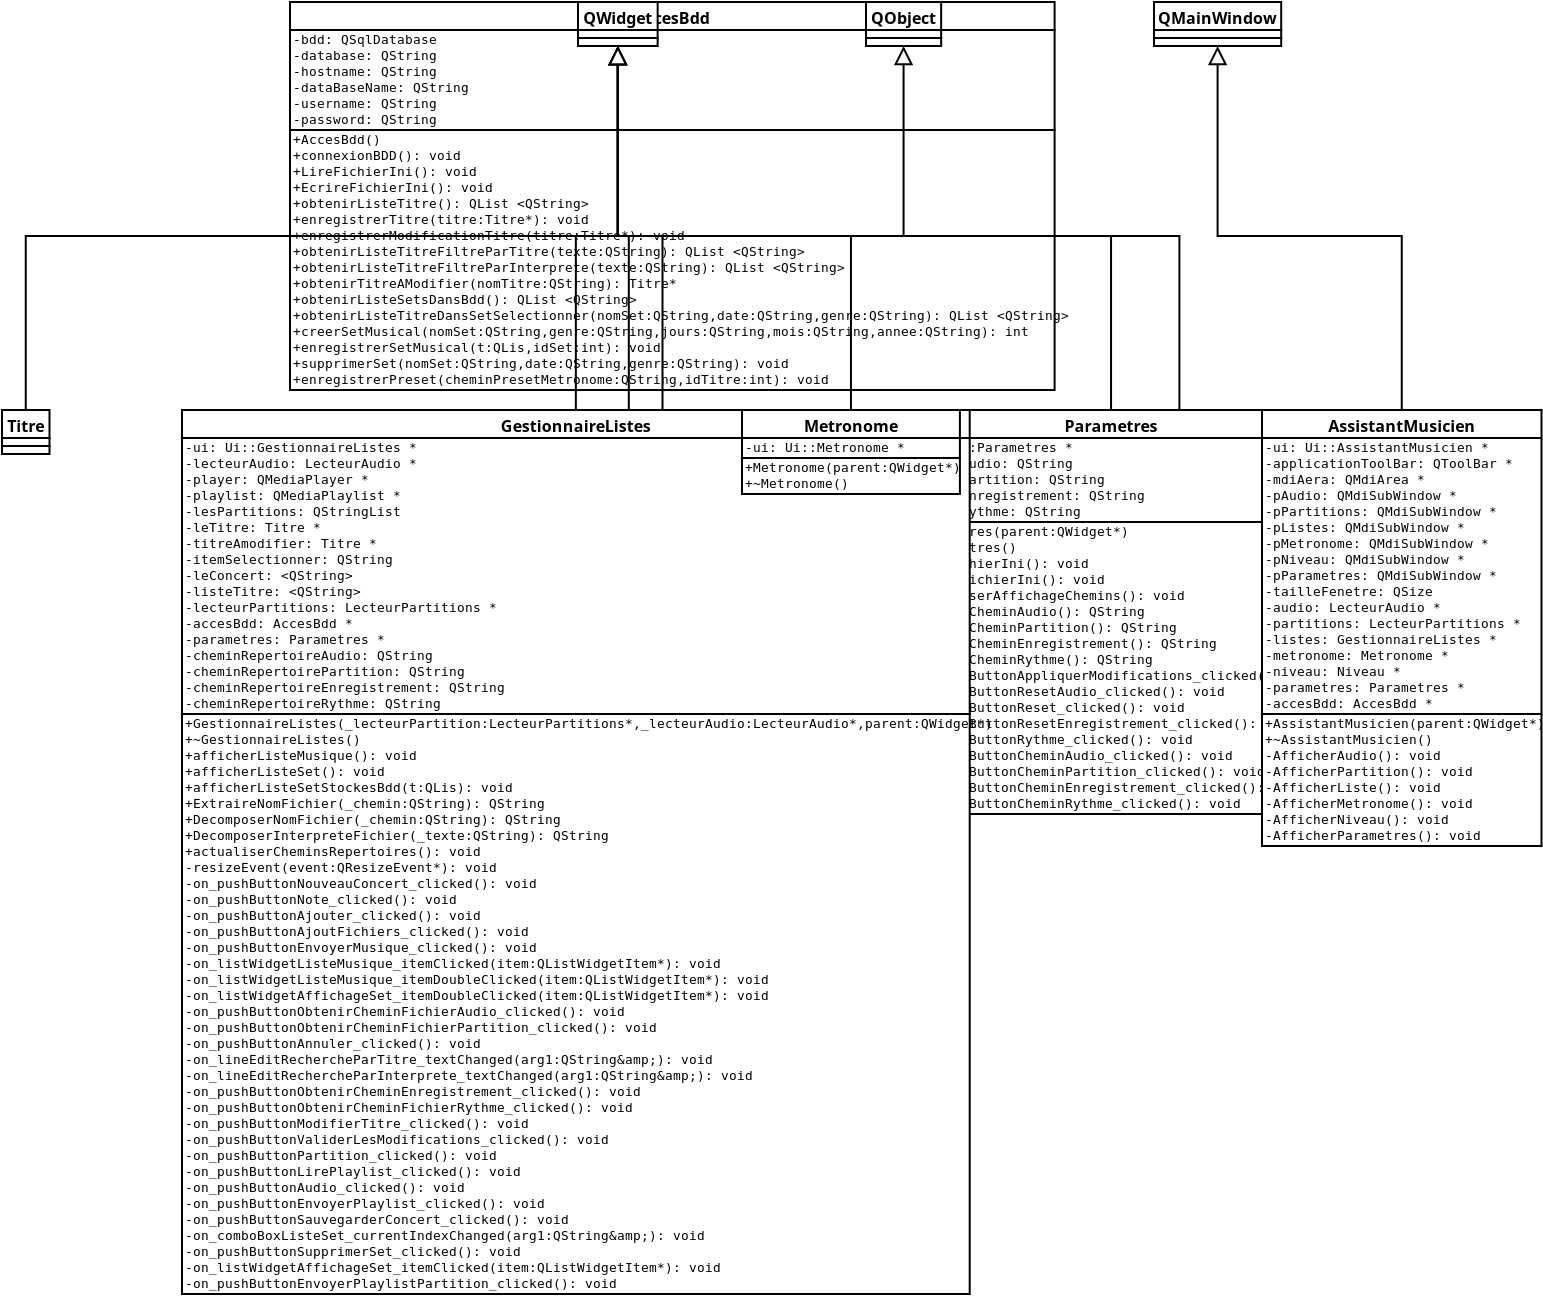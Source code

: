 <?xml version="1.0"?>
<dia:diagram xmlns:dia="http://www.lysator.liu.se/~alla/dia/">
  <dia:layer name="Background" visible="true">
    <dia:object type="UML - Class" version="0" id="O7">
      <dia:attribute name="obj_pos">
        <dia:point val="-9.000,1.900"/>
      </dia:attribute>
      <dia:attribute name="obj_bb">
        <dia:rectangle val="-9.000,1.900;0.000,6.300"/>
      </dia:attribute>
      <dia:attribute name="elem_corner">
        <dia:point val="-9.000,1.900"/>
      </dia:attribute>
      <dia:attribute name="elem_width">
        <dia:real val="9.000"/>
      </dia:attribute>
      <dia:attribute name="elem_height">
        <dia:real val="4.400"/>
      </dia:attribute>
      <dia:attribute name="name">
        <dia:string>#LecteurAudio#</dia:string>
      </dia:attribute>
      <dia:attribute name="stereotype">
              <dia:string/>
            </dia:attribute>
      <dia:attribute name="abstract">
        <dia:boolean val="false"/>
      </dia:attribute>
      <dia:attribute name="suppress_attributes">
        <dia:boolean val="false"/>
      </dia:attribute>
      <dia:attribute name="suppress_operations">
        <dia:boolean val="false"/>
      </dia:attribute>
      <dia:attribute name="visible_attributes">
        <dia:boolean val="true"/>
      </dia:attribute>
      <dia:attribute name="visible_operations">
        <dia:boolean val="true"/>
      </dia:attribute>
      <dia:attribute name="foreground_color">
        <dia:color val="#000000"/>
      </dia:attribute>
      <dia:attribute name="background_color">
        <dia:color val="#ffffff"/>
      </dia:attribute>

            <dia:attribute name="attributes">
                <dia:composite type="umlattribute">
          <dia:attribute name="name">
            <dia:string>#ui#</dia:string>
          </dia:attribute>
          <dia:attribute name="type">
            <dia:string>#Ui::LecteurAudio *#</dia:string>
          </dia:attribute>
          <dia:attribute name="value">
            <dia:string></dia:string>
          </dia:attribute>
          <dia:attribute name="visibility">
            <dia:enum val="1"/>
          </dia:attribute>
          <dia:attribute name="abstract">
            <dia:boolean val="false"/>
          </dia:attribute>
          <dia:attribute name="class_scope">
            <dia:boolean val="false"/>
          </dia:attribute>
        </dia:composite>
              </dia:attribute>
                  <dia:attribute name="operations">
                <dia:composite type="umloperation">
          <dia:attribute name="name">
            <dia:string>#LecteurAudio#</dia:string>
          </dia:attribute>
          <dia:attribute name="type">
	  	     <dia:string/>
	            </dia:attribute>
          <dia:attribute name="visibility">
            <dia:enum val="0"/>
          </dia:attribute>
          <dia:attribute name="abstract">
            <dia:boolean val="false"/>
          </dia:attribute>
          <dia:attribute name="class_scope">
            <dia:boolean val="false"/>
          </dia:attribute>
	            <dia:attribute name="parameters">
                        <dia:composite type="umlparameter">
              <dia:attribute name="name">
                <dia:string>#parent#</dia:string>
              </dia:attribute>
              <dia:attribute name="type">
                <dia:string>#QWidget*#</dia:string>
              </dia:attribute>
              <dia:attribute name="value">
                              <dia:enum val="0"/>
                            </dia:attribute>
              <dia:attribute name="kind">
                              <dia:enum val="0"/>
                            </dia:attribute>
            </dia:composite>
                      </dia:attribute>
	          </dia:composite>
                <dia:composite type="umloperation">
          <dia:attribute name="name">
            <dia:string>#~LecteurAudio#</dia:string>
          </dia:attribute>
          <dia:attribute name="type">
	  	     <dia:string/>
	            </dia:attribute>
          <dia:attribute name="visibility">
            <dia:enum val="0"/>
          </dia:attribute>
          <dia:attribute name="abstract">
            <dia:boolean val="false"/>
          </dia:attribute>
          <dia:attribute name="class_scope">
            <dia:boolean val="false"/>
          </dia:attribute>
	  	  <dia:attribute name = "parameters"/>
	          </dia:composite>
              </dia:attribute>
            <dia:attribute name="template">
        <dia:boolean val="false"/>
      </dia:attribute>
      <dia:attribute name="templates"/>
    </dia:object>
    <dia:object type="UML - Class" version="0" id="O13">
      <dia:attribute name="obj_pos">
        <dia:point val="18.000,1.900"/>
      </dia:attribute>
      <dia:attribute name="obj_bb">
        <dia:rectangle val="18.000,1.900;27.000,6.300"/>
      </dia:attribute>
      <dia:attribute name="elem_corner">
        <dia:point val="18.000,1.900"/>
      </dia:attribute>
      <dia:attribute name="elem_width">
        <dia:real val="9.000"/>
      </dia:attribute>
      <dia:attribute name="elem_height">
        <dia:real val="4.400"/>
      </dia:attribute>
      <dia:attribute name="name">
        <dia:string>#Niveau#</dia:string>
      </dia:attribute>
      <dia:attribute name="stereotype">
              <dia:string/>
            </dia:attribute>
      <dia:attribute name="abstract">
        <dia:boolean val="false"/>
      </dia:attribute>
      <dia:attribute name="suppress_attributes">
        <dia:boolean val="false"/>
      </dia:attribute>
      <dia:attribute name="suppress_operations">
        <dia:boolean val="false"/>
      </dia:attribute>
      <dia:attribute name="visible_attributes">
        <dia:boolean val="true"/>
      </dia:attribute>
      <dia:attribute name="visible_operations">
        <dia:boolean val="true"/>
      </dia:attribute>
      <dia:attribute name="foreground_color">
        <dia:color val="#000000"/>
      </dia:attribute>
      <dia:attribute name="background_color">
        <dia:color val="#ffffff"/>
      </dia:attribute>

            <dia:attribute name="attributes">
                <dia:composite type="umlattribute">
          <dia:attribute name="name">
            <dia:string>#ui#</dia:string>
          </dia:attribute>
          <dia:attribute name="type">
            <dia:string>#Ui::Niveau *#</dia:string>
          </dia:attribute>
          <dia:attribute name="value">
            <dia:string></dia:string>
          </dia:attribute>
          <dia:attribute name="visibility">
            <dia:enum val="1"/>
          </dia:attribute>
          <dia:attribute name="abstract">
            <dia:boolean val="false"/>
          </dia:attribute>
          <dia:attribute name="class_scope">
            <dia:boolean val="false"/>
          </dia:attribute>
        </dia:composite>
              </dia:attribute>
                  <dia:attribute name="operations">
                <dia:composite type="umloperation">
          <dia:attribute name="name">
            <dia:string>#Niveau#</dia:string>
          </dia:attribute>
          <dia:attribute name="type">
	  	     <dia:string/>
	            </dia:attribute>
          <dia:attribute name="visibility">
            <dia:enum val="0"/>
          </dia:attribute>
          <dia:attribute name="abstract">
            <dia:boolean val="false"/>
          </dia:attribute>
          <dia:attribute name="class_scope">
            <dia:boolean val="false"/>
          </dia:attribute>
	            <dia:attribute name="parameters">
                        <dia:composite type="umlparameter">
              <dia:attribute name="name">
                <dia:string>#parent#</dia:string>
              </dia:attribute>
              <dia:attribute name="type">
                <dia:string>#QWidget*#</dia:string>
              </dia:attribute>
              <dia:attribute name="value">
                              <dia:enum val="0"/>
                            </dia:attribute>
              <dia:attribute name="kind">
                              <dia:enum val="0"/>
                            </dia:attribute>
            </dia:composite>
                      </dia:attribute>
	          </dia:composite>
                <dia:composite type="umloperation">
          <dia:attribute name="name">
            <dia:string>#~Niveau#</dia:string>
          </dia:attribute>
          <dia:attribute name="type">
	  	     <dia:string/>
	            </dia:attribute>
          <dia:attribute name="visibility">
            <dia:enum val="0"/>
          </dia:attribute>
          <dia:attribute name="abstract">
            <dia:boolean val="false"/>
          </dia:attribute>
          <dia:attribute name="class_scope">
            <dia:boolean val="false"/>
          </dia:attribute>
	  	  <dia:attribute name = "parameters"/>
	          </dia:composite>
              </dia:attribute>
            <dia:attribute name="template">
        <dia:boolean val="false"/>
      </dia:attribute>
      <dia:attribute name="templates"/>
    </dia:object>
    <dia:object type="UML - Class" version="0" id="O15">
      <dia:attribute name="obj_pos">
        <dia:point val="9.000,1.900"/>
      </dia:attribute>
      <dia:attribute name="obj_bb">
        <dia:rectangle val="9.000,1.900;18.000,22.300"/>
      </dia:attribute>
      <dia:attribute name="elem_corner">
        <dia:point val="9.000,1.900"/>
      </dia:attribute>
      <dia:attribute name="elem_width">
        <dia:real val="9.000"/>
      </dia:attribute>
      <dia:attribute name="elem_height">
        <dia:real val="20.400"/>
      </dia:attribute>
      <dia:attribute name="name">
        <dia:string>#Parametres#</dia:string>
      </dia:attribute>
      <dia:attribute name="stereotype">
              <dia:string/>
            </dia:attribute>
      <dia:attribute name="abstract">
        <dia:boolean val="false"/>
      </dia:attribute>
      <dia:attribute name="suppress_attributes">
        <dia:boolean val="false"/>
      </dia:attribute>
      <dia:attribute name="suppress_operations">
        <dia:boolean val="false"/>
      </dia:attribute>
      <dia:attribute name="visible_attributes">
        <dia:boolean val="true"/>
      </dia:attribute>
      <dia:attribute name="visible_operations">
        <dia:boolean val="true"/>
      </dia:attribute>
      <dia:attribute name="foreground_color">
        <dia:color val="#000000"/>
      </dia:attribute>
      <dia:attribute name="background_color">
        <dia:color val="#ffffff"/>
      </dia:attribute>

            <dia:attribute name="attributes">
                <dia:composite type="umlattribute">
          <dia:attribute name="name">
            <dia:string>#ui#</dia:string>
          </dia:attribute>
          <dia:attribute name="type">
            <dia:string>#Ui::Parametres *#</dia:string>
          </dia:attribute>
          <dia:attribute name="value">
            <dia:string></dia:string>
          </dia:attribute>
          <dia:attribute name="visibility">
            <dia:enum val="1"/>
          </dia:attribute>
          <dia:attribute name="abstract">
            <dia:boolean val="false"/>
          </dia:attribute>
          <dia:attribute name="class_scope">
            <dia:boolean val="false"/>
          </dia:attribute>
        </dia:composite>
                <dia:composite type="umlattribute">
          <dia:attribute name="name">
            <dia:string>#cheminAudio#</dia:string>
          </dia:attribute>
          <dia:attribute name="type">
            <dia:string>#QString #</dia:string>
          </dia:attribute>
          <dia:attribute name="value">
            <dia:string></dia:string>
          </dia:attribute>
          <dia:attribute name="visibility">
            <dia:enum val="1"/>
          </dia:attribute>
          <dia:attribute name="abstract">
            <dia:boolean val="false"/>
          </dia:attribute>
          <dia:attribute name="class_scope">
            <dia:boolean val="false"/>
          </dia:attribute>
        </dia:composite>
                <dia:composite type="umlattribute">
          <dia:attribute name="name">
            <dia:string>#cheminPartition#</dia:string>
          </dia:attribute>
          <dia:attribute name="type">
            <dia:string>#QString #</dia:string>
          </dia:attribute>
          <dia:attribute name="value">
            <dia:string></dia:string>
          </dia:attribute>
          <dia:attribute name="visibility">
            <dia:enum val="1"/>
          </dia:attribute>
          <dia:attribute name="abstract">
            <dia:boolean val="false"/>
          </dia:attribute>
          <dia:attribute name="class_scope">
            <dia:boolean val="false"/>
          </dia:attribute>
        </dia:composite>
                <dia:composite type="umlattribute">
          <dia:attribute name="name">
            <dia:string>#cheminEnregistrement#</dia:string>
          </dia:attribute>
          <dia:attribute name="type">
            <dia:string>#QString #</dia:string>
          </dia:attribute>
          <dia:attribute name="value">
            <dia:string></dia:string>
          </dia:attribute>
          <dia:attribute name="visibility">
            <dia:enum val="1"/>
          </dia:attribute>
          <dia:attribute name="abstract">
            <dia:boolean val="false"/>
          </dia:attribute>
          <dia:attribute name="class_scope">
            <dia:boolean val="false"/>
          </dia:attribute>
        </dia:composite>
                <dia:composite type="umlattribute">
          <dia:attribute name="name">
            <dia:string>#cheminRythme#</dia:string>
          </dia:attribute>
          <dia:attribute name="type">
            <dia:string>#QString #</dia:string>
          </dia:attribute>
          <dia:attribute name="value">
            <dia:string></dia:string>
          </dia:attribute>
          <dia:attribute name="visibility">
            <dia:enum val="1"/>
          </dia:attribute>
          <dia:attribute name="abstract">
            <dia:boolean val="false"/>
          </dia:attribute>
          <dia:attribute name="class_scope">
            <dia:boolean val="false"/>
          </dia:attribute>
        </dia:composite>
              </dia:attribute>
                  <dia:attribute name="operations">
                <dia:composite type="umloperation">
          <dia:attribute name="name">
            <dia:string>#Parametres#</dia:string>
          </dia:attribute>
          <dia:attribute name="type">
	  	     <dia:string/>
	            </dia:attribute>
          <dia:attribute name="visibility">
            <dia:enum val="0"/>
          </dia:attribute>
          <dia:attribute name="abstract">
            <dia:boolean val="false"/>
          </dia:attribute>
          <dia:attribute name="class_scope">
            <dia:boolean val="false"/>
          </dia:attribute>
	            <dia:attribute name="parameters">
                        <dia:composite type="umlparameter">
              <dia:attribute name="name">
                <dia:string>#parent#</dia:string>
              </dia:attribute>
              <dia:attribute name="type">
                <dia:string>#QWidget*#</dia:string>
              </dia:attribute>
              <dia:attribute name="value">
                              <dia:enum val="0"/>
                            </dia:attribute>
              <dia:attribute name="kind">
                              <dia:enum val="0"/>
                            </dia:attribute>
            </dia:composite>
                      </dia:attribute>
	          </dia:composite>
                <dia:composite type="umloperation">
          <dia:attribute name="name">
            <dia:string>#~Parametres#</dia:string>
          </dia:attribute>
          <dia:attribute name="type">
	  	     <dia:string/>
	            </dia:attribute>
          <dia:attribute name="visibility">
            <dia:enum val="0"/>
          </dia:attribute>
          <dia:attribute name="abstract">
            <dia:boolean val="false"/>
          </dia:attribute>
          <dia:attribute name="class_scope">
            <dia:boolean val="false"/>
          </dia:attribute>
	  	  <dia:attribute name = "parameters"/>
	          </dia:composite>
                <dia:composite type="umloperation">
          <dia:attribute name="name">
            <dia:string>#LireFichierIni#</dia:string>
          </dia:attribute>
          <dia:attribute name="type">
	              <dia:string>#void #</dia:string>
	            </dia:attribute>
          <dia:attribute name="visibility">
            <dia:enum val="0"/>
          </dia:attribute>
          <dia:attribute name="abstract">
            <dia:boolean val="false"/>
          </dia:attribute>
          <dia:attribute name="class_scope">
            <dia:boolean val="false"/>
          </dia:attribute>
	  	  <dia:attribute name = "parameters"/>
	          </dia:composite>
                <dia:composite type="umloperation">
          <dia:attribute name="name">
            <dia:string>#EcrireFichierIni#</dia:string>
          </dia:attribute>
          <dia:attribute name="type">
	              <dia:string>#void #</dia:string>
	            </dia:attribute>
          <dia:attribute name="visibility">
            <dia:enum val="0"/>
          </dia:attribute>
          <dia:attribute name="abstract">
            <dia:boolean val="false"/>
          </dia:attribute>
          <dia:attribute name="class_scope">
            <dia:boolean val="false"/>
          </dia:attribute>
	  	  <dia:attribute name = "parameters"/>
	          </dia:composite>
                <dia:composite type="umloperation">
          <dia:attribute name="name">
            <dia:string>#actualiserAffichageChemins#</dia:string>
          </dia:attribute>
          <dia:attribute name="type">
	              <dia:string>#void #</dia:string>
	            </dia:attribute>
          <dia:attribute name="visibility">
            <dia:enum val="0"/>
          </dia:attribute>
          <dia:attribute name="abstract">
            <dia:boolean val="false"/>
          </dia:attribute>
          <dia:attribute name="class_scope">
            <dia:boolean val="false"/>
          </dia:attribute>
	  	  <dia:attribute name = "parameters"/>
	          </dia:composite>
                <dia:composite type="umloperation">
          <dia:attribute name="name">
            <dia:string>#obtenirCheminAudio#</dia:string>
          </dia:attribute>
          <dia:attribute name="type">
	              <dia:string>#QString #</dia:string>
	            </dia:attribute>
          <dia:attribute name="visibility">
            <dia:enum val="0"/>
          </dia:attribute>
          <dia:attribute name="abstract">
            <dia:boolean val="false"/>
          </dia:attribute>
          <dia:attribute name="class_scope">
            <dia:boolean val="false"/>
          </dia:attribute>
	  	  <dia:attribute name = "parameters"/>
	          </dia:composite>
                <dia:composite type="umloperation">
          <dia:attribute name="name">
            <dia:string>#obtenirCheminPartition#</dia:string>
          </dia:attribute>
          <dia:attribute name="type">
	              <dia:string>#QString #</dia:string>
	            </dia:attribute>
          <dia:attribute name="visibility">
            <dia:enum val="0"/>
          </dia:attribute>
          <dia:attribute name="abstract">
            <dia:boolean val="false"/>
          </dia:attribute>
          <dia:attribute name="class_scope">
            <dia:boolean val="false"/>
          </dia:attribute>
	  	  <dia:attribute name = "parameters"/>
	          </dia:composite>
                <dia:composite type="umloperation">
          <dia:attribute name="name">
            <dia:string>#obtenirCheminEnregistrement#</dia:string>
          </dia:attribute>
          <dia:attribute name="type">
	              <dia:string>#QString #</dia:string>
	            </dia:attribute>
          <dia:attribute name="visibility">
            <dia:enum val="0"/>
          </dia:attribute>
          <dia:attribute name="abstract">
            <dia:boolean val="false"/>
          </dia:attribute>
          <dia:attribute name="class_scope">
            <dia:boolean val="false"/>
          </dia:attribute>
	  	  <dia:attribute name = "parameters"/>
	          </dia:composite>
                <dia:composite type="umloperation">
          <dia:attribute name="name">
            <dia:string>#obtenirCheminRythme#</dia:string>
          </dia:attribute>
          <dia:attribute name="type">
	              <dia:string>#QString #</dia:string>
	            </dia:attribute>
          <dia:attribute name="visibility">
            <dia:enum val="0"/>
          </dia:attribute>
          <dia:attribute name="abstract">
            <dia:boolean val="false"/>
          </dia:attribute>
          <dia:attribute name="class_scope">
            <dia:boolean val="false"/>
          </dia:attribute>
	  	  <dia:attribute name = "parameters"/>
	          </dia:composite>
                <dia:composite type="umloperation">
          <dia:attribute name="name">
            <dia:string>#on_pushButtonAppliquerModifications_clicked#</dia:string>
          </dia:attribute>
          <dia:attribute name="type">
	              <dia:string>#void #</dia:string>
	            </dia:attribute>
          <dia:attribute name="visibility">
            <dia:enum val="1"/>
          </dia:attribute>
          <dia:attribute name="abstract">
            <dia:boolean val="false"/>
          </dia:attribute>
          <dia:attribute name="class_scope">
            <dia:boolean val="false"/>
          </dia:attribute>
	  	  <dia:attribute name = "parameters"/>
	          </dia:composite>
                <dia:composite type="umloperation">
          <dia:attribute name="name">
            <dia:string>#on_pushButtonResetAudio_clicked#</dia:string>
          </dia:attribute>
          <dia:attribute name="type">
	              <dia:string>#void #</dia:string>
	            </dia:attribute>
          <dia:attribute name="visibility">
            <dia:enum val="1"/>
          </dia:attribute>
          <dia:attribute name="abstract">
            <dia:boolean val="false"/>
          </dia:attribute>
          <dia:attribute name="class_scope">
            <dia:boolean val="false"/>
          </dia:attribute>
	  	  <dia:attribute name = "parameters"/>
	          </dia:composite>
                <dia:composite type="umloperation">
          <dia:attribute name="name">
            <dia:string>#on_pushButtonReset_clicked#</dia:string>
          </dia:attribute>
          <dia:attribute name="type">
	              <dia:string>#void #</dia:string>
	            </dia:attribute>
          <dia:attribute name="visibility">
            <dia:enum val="1"/>
          </dia:attribute>
          <dia:attribute name="abstract">
            <dia:boolean val="false"/>
          </dia:attribute>
          <dia:attribute name="class_scope">
            <dia:boolean val="false"/>
          </dia:attribute>
	  	  <dia:attribute name = "parameters"/>
	          </dia:composite>
                <dia:composite type="umloperation">
          <dia:attribute name="name">
            <dia:string>#on_pushButtonResetEnregistrement_clicked#</dia:string>
          </dia:attribute>
          <dia:attribute name="type">
	              <dia:string>#void #</dia:string>
	            </dia:attribute>
          <dia:attribute name="visibility">
            <dia:enum val="1"/>
          </dia:attribute>
          <dia:attribute name="abstract">
            <dia:boolean val="false"/>
          </dia:attribute>
          <dia:attribute name="class_scope">
            <dia:boolean val="false"/>
          </dia:attribute>
	  	  <dia:attribute name = "parameters"/>
	          </dia:composite>
                <dia:composite type="umloperation">
          <dia:attribute name="name">
            <dia:string>#on_pushButtonRythme_clicked#</dia:string>
          </dia:attribute>
          <dia:attribute name="type">
	              <dia:string>#void #</dia:string>
	            </dia:attribute>
          <dia:attribute name="visibility">
            <dia:enum val="1"/>
          </dia:attribute>
          <dia:attribute name="abstract">
            <dia:boolean val="false"/>
          </dia:attribute>
          <dia:attribute name="class_scope">
            <dia:boolean val="false"/>
          </dia:attribute>
	  	  <dia:attribute name = "parameters"/>
	          </dia:composite>
                <dia:composite type="umloperation">
          <dia:attribute name="name">
            <dia:string>#on_pushButtonCheminAudio_clicked#</dia:string>
          </dia:attribute>
          <dia:attribute name="type">
	              <dia:string>#void #</dia:string>
	            </dia:attribute>
          <dia:attribute name="visibility">
            <dia:enum val="1"/>
          </dia:attribute>
          <dia:attribute name="abstract">
            <dia:boolean val="false"/>
          </dia:attribute>
          <dia:attribute name="class_scope">
            <dia:boolean val="false"/>
          </dia:attribute>
	  	  <dia:attribute name = "parameters"/>
	          </dia:composite>
                <dia:composite type="umloperation">
          <dia:attribute name="name">
            <dia:string>#on_pushButtonCheminPartition_clicked#</dia:string>
          </dia:attribute>
          <dia:attribute name="type">
	              <dia:string>#void #</dia:string>
	            </dia:attribute>
          <dia:attribute name="visibility">
            <dia:enum val="1"/>
          </dia:attribute>
          <dia:attribute name="abstract">
            <dia:boolean val="false"/>
          </dia:attribute>
          <dia:attribute name="class_scope">
            <dia:boolean val="false"/>
          </dia:attribute>
	  	  <dia:attribute name = "parameters"/>
	          </dia:composite>
                <dia:composite type="umloperation">
          <dia:attribute name="name">
            <dia:string>#on_pushButtonCheminEnregistrement_clicked#</dia:string>
          </dia:attribute>
          <dia:attribute name="type">
	              <dia:string>#void #</dia:string>
	            </dia:attribute>
          <dia:attribute name="visibility">
            <dia:enum val="1"/>
          </dia:attribute>
          <dia:attribute name="abstract">
            <dia:boolean val="false"/>
          </dia:attribute>
          <dia:attribute name="class_scope">
            <dia:boolean val="false"/>
          </dia:attribute>
	  	  <dia:attribute name = "parameters"/>
	          </dia:composite>
                <dia:composite type="umloperation">
          <dia:attribute name="name">
            <dia:string>#on_pushButtonCheminRythme_clicked#</dia:string>
          </dia:attribute>
          <dia:attribute name="type">
	              <dia:string>#void #</dia:string>
	            </dia:attribute>
          <dia:attribute name="visibility">
            <dia:enum val="1"/>
          </dia:attribute>
          <dia:attribute name="abstract">
            <dia:boolean val="false"/>
          </dia:attribute>
          <dia:attribute name="class_scope">
            <dia:boolean val="false"/>
          </dia:attribute>
	  	  <dia:attribute name = "parameters"/>
	          </dia:composite>
              </dia:attribute>
            <dia:attribute name="template">
        <dia:boolean val="false"/>
      </dia:attribute>
      <dia:attribute name="templates"/>
    </dia:object>
    <dia:object type="UML - Class" version="0" id="O9">
      <dia:attribute name="obj_pos">
        <dia:point val="-18.000,1.900"/>
      </dia:attribute>
      <dia:attribute name="obj_bb">
        <dia:rectangle val="-18.000,1.900;-9.000,22.300"/>
      </dia:attribute>
      <dia:attribute name="elem_corner">
        <dia:point val="-18.000,1.900"/>
      </dia:attribute>
      <dia:attribute name="elem_width">
        <dia:real val="9.000"/>
      </dia:attribute>
      <dia:attribute name="elem_height">
        <dia:real val="20.400"/>
      </dia:attribute>
      <dia:attribute name="name">
        <dia:string>#LecteurPartitions#</dia:string>
      </dia:attribute>
      <dia:attribute name="stereotype">
              <dia:string/>
            </dia:attribute>
      <dia:attribute name="abstract">
        <dia:boolean val="false"/>
      </dia:attribute>
      <dia:attribute name="suppress_attributes">
        <dia:boolean val="false"/>
      </dia:attribute>
      <dia:attribute name="suppress_operations">
        <dia:boolean val="false"/>
      </dia:attribute>
      <dia:attribute name="visible_attributes">
        <dia:boolean val="true"/>
      </dia:attribute>
      <dia:attribute name="visible_operations">
        <dia:boolean val="true"/>
      </dia:attribute>
      <dia:attribute name="foreground_color">
        <dia:color val="#000000"/>
      </dia:attribute>
      <dia:attribute name="background_color">
        <dia:color val="#ffffff"/>
      </dia:attribute>

            <dia:attribute name="attributes">
                <dia:composite type="umlattribute">
          <dia:attribute name="name">
            <dia:string>#ui#</dia:string>
          </dia:attribute>
          <dia:attribute name="type">
            <dia:string>#Ui::LecteurPartitions *#</dia:string>
          </dia:attribute>
          <dia:attribute name="value">
            <dia:string></dia:string>
          </dia:attribute>
          <dia:attribute name="visibility">
            <dia:enum val="1"/>
          </dia:attribute>
          <dia:attribute name="abstract">
            <dia:boolean val="false"/>
          </dia:attribute>
          <dia:attribute name="class_scope">
            <dia:boolean val="false"/>
          </dia:attribute>
        </dia:composite>
                <dia:composite type="umlattribute">
          <dia:attribute name="name">
            <dia:string>#document#</dia:string>
          </dia:attribute>
          <dia:attribute name="type">
            <dia:string>#Poppler::Document*#</dia:string>
          </dia:attribute>
          <dia:attribute name="value">
            <dia:string></dia:string>
          </dia:attribute>
          <dia:attribute name="visibility">
            <dia:enum val="1"/>
          </dia:attribute>
          <dia:attribute name="abstract">
            <dia:boolean val="false"/>
          </dia:attribute>
          <dia:attribute name="class_scope">
            <dia:boolean val="false"/>
          </dia:attribute>
        </dia:composite>
                <dia:composite type="umlattribute">
          <dia:attribute name="name">
            <dia:string>#document2#</dia:string>
          </dia:attribute>
          <dia:attribute name="type">
            <dia:string>#Poppler::Document*#</dia:string>
          </dia:attribute>
          <dia:attribute name="value">
            <dia:string></dia:string>
          </dia:attribute>
          <dia:attribute name="visibility">
            <dia:enum val="1"/>
          </dia:attribute>
          <dia:attribute name="abstract">
            <dia:boolean val="false"/>
          </dia:attribute>
          <dia:attribute name="class_scope">
            <dia:boolean val="false"/>
          </dia:attribute>
        </dia:composite>
                <dia:composite type="umlattribute">
          <dia:attribute name="name">
            <dia:string>#nbPages#</dia:string>
          </dia:attribute>
          <dia:attribute name="type">
            <dia:string>#int #</dia:string>
          </dia:attribute>
          <dia:attribute name="value">
            <dia:string></dia:string>
          </dia:attribute>
          <dia:attribute name="visibility">
            <dia:enum val="1"/>
          </dia:attribute>
          <dia:attribute name="abstract">
            <dia:boolean val="false"/>
          </dia:attribute>
          <dia:attribute name="class_scope">
            <dia:boolean val="false"/>
          </dia:attribute>
        </dia:composite>
                <dia:composite type="umlattribute">
          <dia:attribute name="name">
            <dia:string>#numeroPage#</dia:string>
          </dia:attribute>
          <dia:attribute name="type">
            <dia:string>#int #</dia:string>
          </dia:attribute>
          <dia:attribute name="value">
            <dia:string></dia:string>
          </dia:attribute>
          <dia:attribute name="visibility">
            <dia:enum val="1"/>
          </dia:attribute>
          <dia:attribute name="abstract">
            <dia:boolean val="false"/>
          </dia:attribute>
          <dia:attribute name="class_scope">
            <dia:boolean val="false"/>
          </dia:attribute>
        </dia:composite>
                <dia:composite type="umlattribute">
          <dia:attribute name="name">
            <dia:string>#images#</dia:string>
          </dia:attribute>
          <dia:attribute name="type">
            <dia:string>#&lt;QImage&gt; #</dia:string>
          </dia:attribute>
          <dia:attribute name="value">
            <dia:string></dia:string>
          </dia:attribute>
          <dia:attribute name="visibility">
            <dia:enum val="1"/>
          </dia:attribute>
          <dia:attribute name="abstract">
            <dia:boolean val="false"/>
          </dia:attribute>
          <dia:attribute name="class_scope">
            <dia:boolean val="false"/>
          </dia:attribute>
        </dia:composite>
                <dia:composite type="umlattribute">
          <dia:attribute name="name">
            <dia:string>#listeImagesMiniature#</dia:string>
          </dia:attribute>
          <dia:attribute name="type">
            <dia:string>#&lt;QImage&gt; #</dia:string>
          </dia:attribute>
          <dia:attribute name="value">
            <dia:string></dia:string>
          </dia:attribute>
          <dia:attribute name="visibility">
            <dia:enum val="1"/>
          </dia:attribute>
          <dia:attribute name="abstract">
            <dia:boolean val="false"/>
          </dia:attribute>
          <dia:attribute name="class_scope">
            <dia:boolean val="false"/>
          </dia:attribute>
        </dia:composite>
                <dia:composite type="umlattribute">
          <dia:attribute name="name">
            <dia:string>#layoutPage1#</dia:string>
          </dia:attribute>
          <dia:attribute name="type">
            <dia:string>#QVBoxLayout *#</dia:string>
          </dia:attribute>
          <dia:attribute name="value">
            <dia:string></dia:string>
          </dia:attribute>
          <dia:attribute name="visibility">
            <dia:enum val="1"/>
          </dia:attribute>
          <dia:attribute name="abstract">
            <dia:boolean val="false"/>
          </dia:attribute>
          <dia:attribute name="class_scope">
            <dia:boolean val="false"/>
          </dia:attribute>
        </dia:composite>
                <dia:composite type="umlattribute">
          <dia:attribute name="name">
            <dia:string>#layoutPage2#</dia:string>
          </dia:attribute>
          <dia:attribute name="type">
            <dia:string>#QVBoxLayout *#</dia:string>
          </dia:attribute>
          <dia:attribute name="value">
            <dia:string></dia:string>
          </dia:attribute>
          <dia:attribute name="visibility">
            <dia:enum val="1"/>
          </dia:attribute>
          <dia:attribute name="abstract">
            <dia:boolean val="false"/>
          </dia:attribute>
          <dia:attribute name="class_scope">
            <dia:boolean val="false"/>
          </dia:attribute>
        </dia:composite>
                <dia:composite type="umlattribute">
          <dia:attribute name="name">
            <dia:string>#layoutImageMiniature#</dia:string>
          </dia:attribute>
          <dia:attribute name="type">
            <dia:string>#QVBoxLayout *#</dia:string>
          </dia:attribute>
          <dia:attribute name="value">
            <dia:string></dia:string>
          </dia:attribute>
          <dia:attribute name="visibility">
            <dia:enum val="1"/>
          </dia:attribute>
          <dia:attribute name="abstract">
            <dia:boolean val="false"/>
          </dia:attribute>
          <dia:attribute name="class_scope">
            <dia:boolean val="false"/>
          </dia:attribute>
        </dia:composite>
                <dia:composite type="umlattribute">
          <dia:attribute name="name">
            <dia:string>#widgetPage1#</dia:string>
          </dia:attribute>
          <dia:attribute name="type">
            <dia:string>#QWidget *#</dia:string>
          </dia:attribute>
          <dia:attribute name="value">
            <dia:string></dia:string>
          </dia:attribute>
          <dia:attribute name="visibility">
            <dia:enum val="1"/>
          </dia:attribute>
          <dia:attribute name="abstract">
            <dia:boolean val="false"/>
          </dia:attribute>
          <dia:attribute name="class_scope">
            <dia:boolean val="false"/>
          </dia:attribute>
        </dia:composite>
                <dia:composite type="umlattribute">
          <dia:attribute name="name">
            <dia:string>#widgetPage2#</dia:string>
          </dia:attribute>
          <dia:attribute name="type">
            <dia:string>#QWidget *#</dia:string>
          </dia:attribute>
          <dia:attribute name="value">
            <dia:string></dia:string>
          </dia:attribute>
          <dia:attribute name="visibility">
            <dia:enum val="1"/>
          </dia:attribute>
          <dia:attribute name="abstract">
            <dia:boolean val="false"/>
          </dia:attribute>
          <dia:attribute name="class_scope">
            <dia:boolean val="false"/>
          </dia:attribute>
        </dia:composite>
              </dia:attribute>
                  <dia:attribute name="operations">
                <dia:composite type="umloperation">
          <dia:attribute name="name">
            <dia:string>#LecteurPartitions#</dia:string>
          </dia:attribute>
          <dia:attribute name="type">
	  	     <dia:string/>
	            </dia:attribute>
          <dia:attribute name="visibility">
            <dia:enum val="0"/>
          </dia:attribute>
          <dia:attribute name="abstract">
            <dia:boolean val="false"/>
          </dia:attribute>
          <dia:attribute name="class_scope">
            <dia:boolean val="false"/>
          </dia:attribute>
	            <dia:attribute name="parameters">
                        <dia:composite type="umlparameter">
              <dia:attribute name="name">
                <dia:string>#parent#</dia:string>
              </dia:attribute>
              <dia:attribute name="type">
                <dia:string>#QWidget*#</dia:string>
              </dia:attribute>
              <dia:attribute name="value">
                              <dia:enum val="0"/>
                            </dia:attribute>
              <dia:attribute name="kind">
                              <dia:enum val="0"/>
                            </dia:attribute>
            </dia:composite>
                      </dia:attribute>
	          </dia:composite>
                <dia:composite type="umloperation">
          <dia:attribute name="name">
            <dia:string>#~LecteurPartitions#</dia:string>
          </dia:attribute>
          <dia:attribute name="type">
	  	     <dia:string/>
	            </dia:attribute>
          <dia:attribute name="visibility">
            <dia:enum val="0"/>
          </dia:attribute>
          <dia:attribute name="abstract">
            <dia:boolean val="false"/>
          </dia:attribute>
          <dia:attribute name="class_scope">
            <dia:boolean val="false"/>
          </dia:attribute>
	  	  <dia:attribute name = "parameters"/>
	          </dia:composite>
                <dia:composite type="umloperation">
          <dia:attribute name="name">
            <dia:string>#ChargerPartition#</dia:string>
          </dia:attribute>
          <dia:attribute name="type">
	              <dia:string>#void #</dia:string>
	            </dia:attribute>
          <dia:attribute name="visibility">
            <dia:enum val="0"/>
          </dia:attribute>
          <dia:attribute name="abstract">
            <dia:boolean val="false"/>
          </dia:attribute>
          <dia:attribute name="class_scope">
            <dia:boolean val="false"/>
          </dia:attribute>
	            <dia:attribute name="parameters">
                        <dia:composite type="umlparameter">
              <dia:attribute name="name">
                <dia:string>#_cheminPartition#</dia:string>
              </dia:attribute>
              <dia:attribute name="type">
                <dia:string>#QString#</dia:string>
              </dia:attribute>
              <dia:attribute name="value">
                              <dia:enum val="0"/>
                            </dia:attribute>
              <dia:attribute name="kind">
                              <dia:enum val="0"/>
                            </dia:attribute>
            </dia:composite>
                      </dia:attribute>
	          </dia:composite>
                <dia:composite type="umloperation">
          <dia:attribute name="name">
            <dia:string>#ChargerPartitionDepuisGestionnaire#</dia:string>
          </dia:attribute>
          <dia:attribute name="type">
	              <dia:string>#void #</dia:string>
	            </dia:attribute>
          <dia:attribute name="visibility">
            <dia:enum val="0"/>
          </dia:attribute>
          <dia:attribute name="abstract">
            <dia:boolean val="false"/>
          </dia:attribute>
          <dia:attribute name="class_scope">
            <dia:boolean val="false"/>
          </dia:attribute>
	            <dia:attribute name="parameters">
                        <dia:composite type="umlparameter">
              <dia:attribute name="name">
                <dia:string>#_cheminPartition#</dia:string>
              </dia:attribute>
              <dia:attribute name="type">
                <dia:string>#QString#</dia:string>
              </dia:attribute>
              <dia:attribute name="value">
                              <dia:enum val="0"/>
                            </dia:attribute>
              <dia:attribute name="kind">
                              <dia:enum val="0"/>
                            </dia:attribute>
            </dia:composite>
                      </dia:attribute>
	          </dia:composite>
                <dia:composite type="umloperation">
          <dia:attribute name="name">
            <dia:string>#actualiserPlaylist#</dia:string>
          </dia:attribute>
          <dia:attribute name="type">
	              <dia:string>#void #</dia:string>
	            </dia:attribute>
          <dia:attribute name="visibility">
            <dia:enum val="0"/>
          </dia:attribute>
          <dia:attribute name="abstract">
            <dia:boolean val="false"/>
          </dia:attribute>
          <dia:attribute name="class_scope">
            <dia:boolean val="false"/>
          </dia:attribute>
	            <dia:attribute name="parameters">
                        <dia:composite type="umlparameter">
              <dia:attribute name="name">
                <dia:string>#t#</dia:string>
              </dia:attribute>
              <dia:attribute name="type">
                <dia:string>#QLis#</dia:string>
              </dia:attribute>
              <dia:attribute name="value">
                              <dia:enum val="0"/>
                            </dia:attribute>
              <dia:attribute name="kind">
                              <dia:enum val="0"/>
                            </dia:attribute>
            </dia:composite>
                        <dia:composite type="umlparameter">
              <dia:attribute name="name">
                <dia:string>#t#</dia:string>
              </dia:attribute>
              <dia:attribute name="type">
                <dia:string>#QLis#</dia:string>
              </dia:attribute>
              <dia:attribute name="value">
                              <dia:enum val="0"/>
                            </dia:attribute>
              <dia:attribute name="kind">
                              <dia:enum val="0"/>
                            </dia:attribute>
            </dia:composite>
                      </dia:attribute>
	          </dia:composite>
                <dia:composite type="umloperation">
          <dia:attribute name="name">
            <dia:string>#resizeEvent#</dia:string>
          </dia:attribute>
          <dia:attribute name="type">
	              <dia:string>#void #</dia:string>
	            </dia:attribute>
          <dia:attribute name="visibility">
            <dia:enum val="1"/>
          </dia:attribute>
          <dia:attribute name="abstract">
            <dia:boolean val="false"/>
          </dia:attribute>
          <dia:attribute name="class_scope">
            <dia:boolean val="false"/>
          </dia:attribute>
	            <dia:attribute name="parameters">
                        <dia:composite type="umlparameter">
              <dia:attribute name="name">
                <dia:string>#event#</dia:string>
              </dia:attribute>
              <dia:attribute name="type">
                <dia:string>#QResizeEvent*#</dia:string>
              </dia:attribute>
              <dia:attribute name="value">
                              <dia:enum val="0"/>
                            </dia:attribute>
              <dia:attribute name="kind">
                              <dia:enum val="0"/>
                            </dia:attribute>
            </dia:composite>
                      </dia:attribute>
	          </dia:composite>
                <dia:composite type="umloperation">
          <dia:attribute name="name">
            <dia:string>#on_pushButtonCharger_clicked#</dia:string>
          </dia:attribute>
          <dia:attribute name="type">
	              <dia:string>#void #</dia:string>
	            </dia:attribute>
          <dia:attribute name="visibility">
            <dia:enum val="1"/>
          </dia:attribute>
          <dia:attribute name="abstract">
            <dia:boolean val="false"/>
          </dia:attribute>
          <dia:attribute name="class_scope">
            <dia:boolean val="false"/>
          </dia:attribute>
	  	  <dia:attribute name = "parameters"/>
	          </dia:composite>
                <dia:composite type="umloperation">
          <dia:attribute name="name">
            <dia:string>#onQPushButtonImageMiniature_clicked#</dia:string>
          </dia:attribute>
          <dia:attribute name="type">
	              <dia:string>#void #</dia:string>
	            </dia:attribute>
          <dia:attribute name="visibility">
            <dia:enum val="1"/>
          </dia:attribute>
          <dia:attribute name="abstract">
            <dia:boolean val="false"/>
          </dia:attribute>
          <dia:attribute name="class_scope">
            <dia:boolean val="false"/>
          </dia:attribute>
	  	  <dia:attribute name = "parameters"/>
	          </dia:composite>
                <dia:composite type="umloperation">
          <dia:attribute name="name">
            <dia:string>#on_pushButtonPagePrec_clicked#</dia:string>
          </dia:attribute>
          <dia:attribute name="type">
	              <dia:string>#void #</dia:string>
	            </dia:attribute>
          <dia:attribute name="visibility">
            <dia:enum val="1"/>
          </dia:attribute>
          <dia:attribute name="abstract">
            <dia:boolean val="false"/>
          </dia:attribute>
          <dia:attribute name="class_scope">
            <dia:boolean val="false"/>
          </dia:attribute>
	  	  <dia:attribute name = "parameters"/>
	          </dia:composite>
                <dia:composite type="umloperation">
          <dia:attribute name="name">
            <dia:string>#on_pushButtonPageSuiv_clicked#</dia:string>
          </dia:attribute>
          <dia:attribute name="type">
	              <dia:string>#void #</dia:string>
	            </dia:attribute>
          <dia:attribute name="visibility">
            <dia:enum val="1"/>
          </dia:attribute>
          <dia:attribute name="abstract">
            <dia:boolean val="false"/>
          </dia:attribute>
          <dia:attribute name="class_scope">
            <dia:boolean val="false"/>
          </dia:attribute>
	  	  <dia:attribute name = "parameters"/>
	          </dia:composite>
                <dia:composite type="umloperation">
          <dia:attribute name="name">
            <dia:string>#on_pushButtonZoomPlus_clicked#</dia:string>
          </dia:attribute>
          <dia:attribute name="type">
	              <dia:string>#void #</dia:string>
	            </dia:attribute>
          <dia:attribute name="visibility">
            <dia:enum val="1"/>
          </dia:attribute>
          <dia:attribute name="abstract">
            <dia:boolean val="false"/>
          </dia:attribute>
          <dia:attribute name="class_scope">
            <dia:boolean val="false"/>
          </dia:attribute>
	  	  <dia:attribute name = "parameters"/>
	          </dia:composite>
              </dia:attribute>
            <dia:attribute name="template">
        <dia:boolean val="false"/>
      </dia:attribute>
      <dia:attribute name="templates"/>
    </dia:object>
    <dia:object type="UML - Class" version="0" id="O1">
      <dia:attribute name="obj_pos">
        <dia:point val="27.000,1.900"/>
      </dia:attribute>
      <dia:attribute name="obj_bb">
        <dia:rectangle val="27.000,1.900;36.000,23.900"/>
      </dia:attribute>
      <dia:attribute name="elem_corner">
        <dia:point val="27.000,1.900"/>
      </dia:attribute>
      <dia:attribute name="elem_width">
        <dia:real val="9.000"/>
      </dia:attribute>
      <dia:attribute name="elem_height">
        <dia:real val="22.000"/>
      </dia:attribute>
      <dia:attribute name="name">
        <dia:string>#AssistantMusicien#</dia:string>
      </dia:attribute>
      <dia:attribute name="stereotype">
              <dia:string/>
            </dia:attribute>
      <dia:attribute name="abstract">
        <dia:boolean val="false"/>
      </dia:attribute>
      <dia:attribute name="suppress_attributes">
        <dia:boolean val="false"/>
      </dia:attribute>
      <dia:attribute name="suppress_operations">
        <dia:boolean val="false"/>
      </dia:attribute>
      <dia:attribute name="visible_attributes">
        <dia:boolean val="true"/>
      </dia:attribute>
      <dia:attribute name="visible_operations">
        <dia:boolean val="true"/>
      </dia:attribute>
      <dia:attribute name="foreground_color">
        <dia:color val="#000000"/>
      </dia:attribute>
      <dia:attribute name="background_color">
        <dia:color val="#ffffff"/>
      </dia:attribute>

            <dia:attribute name="attributes">
                <dia:composite type="umlattribute">
          <dia:attribute name="name">
            <dia:string>#ui#</dia:string>
          </dia:attribute>
          <dia:attribute name="type">
            <dia:string>#Ui::AssistantMusicien *#</dia:string>
          </dia:attribute>
          <dia:attribute name="value">
            <dia:string></dia:string>
          </dia:attribute>
          <dia:attribute name="visibility">
            <dia:enum val="1"/>
          </dia:attribute>
          <dia:attribute name="abstract">
            <dia:boolean val="false"/>
          </dia:attribute>
          <dia:attribute name="class_scope">
            <dia:boolean val="false"/>
          </dia:attribute>
        </dia:composite>
                <dia:composite type="umlattribute">
          <dia:attribute name="name">
            <dia:string>#applicationToolBar#</dia:string>
          </dia:attribute>
          <dia:attribute name="type">
            <dia:string>#QToolBar *#</dia:string>
          </dia:attribute>
          <dia:attribute name="value">
            <dia:string></dia:string>
          </dia:attribute>
          <dia:attribute name="visibility">
            <dia:enum val="1"/>
          </dia:attribute>
          <dia:attribute name="abstract">
            <dia:boolean val="false"/>
          </dia:attribute>
          <dia:attribute name="class_scope">
            <dia:boolean val="false"/>
          </dia:attribute>
        </dia:composite>
                <dia:composite type="umlattribute">
          <dia:attribute name="name">
            <dia:string>#mdiAera#</dia:string>
          </dia:attribute>
          <dia:attribute name="type">
            <dia:string>#QMdiArea *#</dia:string>
          </dia:attribute>
          <dia:attribute name="value">
            <dia:string></dia:string>
          </dia:attribute>
          <dia:attribute name="visibility">
            <dia:enum val="1"/>
          </dia:attribute>
          <dia:attribute name="abstract">
            <dia:boolean val="false"/>
          </dia:attribute>
          <dia:attribute name="class_scope">
            <dia:boolean val="false"/>
          </dia:attribute>
        </dia:composite>
                <dia:composite type="umlattribute">
          <dia:attribute name="name">
            <dia:string>#pAudio#</dia:string>
          </dia:attribute>
          <dia:attribute name="type">
            <dia:string>#QMdiSubWindow *#</dia:string>
          </dia:attribute>
          <dia:attribute name="value">
            <dia:string></dia:string>
          </dia:attribute>
          <dia:attribute name="visibility">
            <dia:enum val="1"/>
          </dia:attribute>
          <dia:attribute name="abstract">
            <dia:boolean val="false"/>
          </dia:attribute>
          <dia:attribute name="class_scope">
            <dia:boolean val="false"/>
          </dia:attribute>
        </dia:composite>
                <dia:composite type="umlattribute">
          <dia:attribute name="name">
            <dia:string>#pPartitions#</dia:string>
          </dia:attribute>
          <dia:attribute name="type">
            <dia:string>#QMdiSubWindow *#</dia:string>
          </dia:attribute>
          <dia:attribute name="value">
            <dia:string></dia:string>
          </dia:attribute>
          <dia:attribute name="visibility">
            <dia:enum val="1"/>
          </dia:attribute>
          <dia:attribute name="abstract">
            <dia:boolean val="false"/>
          </dia:attribute>
          <dia:attribute name="class_scope">
            <dia:boolean val="false"/>
          </dia:attribute>
        </dia:composite>
                <dia:composite type="umlattribute">
          <dia:attribute name="name">
            <dia:string>#pListes#</dia:string>
          </dia:attribute>
          <dia:attribute name="type">
            <dia:string>#QMdiSubWindow *#</dia:string>
          </dia:attribute>
          <dia:attribute name="value">
            <dia:string></dia:string>
          </dia:attribute>
          <dia:attribute name="visibility">
            <dia:enum val="1"/>
          </dia:attribute>
          <dia:attribute name="abstract">
            <dia:boolean val="false"/>
          </dia:attribute>
          <dia:attribute name="class_scope">
            <dia:boolean val="false"/>
          </dia:attribute>
        </dia:composite>
                <dia:composite type="umlattribute">
          <dia:attribute name="name">
            <dia:string>#pMetronome#</dia:string>
          </dia:attribute>
          <dia:attribute name="type">
            <dia:string>#QMdiSubWindow *#</dia:string>
          </dia:attribute>
          <dia:attribute name="value">
            <dia:string></dia:string>
          </dia:attribute>
          <dia:attribute name="visibility">
            <dia:enum val="1"/>
          </dia:attribute>
          <dia:attribute name="abstract">
            <dia:boolean val="false"/>
          </dia:attribute>
          <dia:attribute name="class_scope">
            <dia:boolean val="false"/>
          </dia:attribute>
        </dia:composite>
                <dia:composite type="umlattribute">
          <dia:attribute name="name">
            <dia:string>#pNiveau#</dia:string>
          </dia:attribute>
          <dia:attribute name="type">
            <dia:string>#QMdiSubWindow *#</dia:string>
          </dia:attribute>
          <dia:attribute name="value">
            <dia:string></dia:string>
          </dia:attribute>
          <dia:attribute name="visibility">
            <dia:enum val="1"/>
          </dia:attribute>
          <dia:attribute name="abstract">
            <dia:boolean val="false"/>
          </dia:attribute>
          <dia:attribute name="class_scope">
            <dia:boolean val="false"/>
          </dia:attribute>
        </dia:composite>
                <dia:composite type="umlattribute">
          <dia:attribute name="name">
            <dia:string>#pParametres#</dia:string>
          </dia:attribute>
          <dia:attribute name="type">
            <dia:string>#QMdiSubWindow *#</dia:string>
          </dia:attribute>
          <dia:attribute name="value">
            <dia:string></dia:string>
          </dia:attribute>
          <dia:attribute name="visibility">
            <dia:enum val="1"/>
          </dia:attribute>
          <dia:attribute name="abstract">
            <dia:boolean val="false"/>
          </dia:attribute>
          <dia:attribute name="class_scope">
            <dia:boolean val="false"/>
          </dia:attribute>
        </dia:composite>
                <dia:composite type="umlattribute">
          <dia:attribute name="name">
            <dia:string>#tailleFenetre#</dia:string>
          </dia:attribute>
          <dia:attribute name="type">
            <dia:string>#QSize #</dia:string>
          </dia:attribute>
          <dia:attribute name="value">
            <dia:string></dia:string>
          </dia:attribute>
          <dia:attribute name="visibility">
            <dia:enum val="1"/>
          </dia:attribute>
          <dia:attribute name="abstract">
            <dia:boolean val="false"/>
          </dia:attribute>
          <dia:attribute name="class_scope">
            <dia:boolean val="false"/>
          </dia:attribute>
        </dia:composite>
                <dia:composite type="umlattribute">
          <dia:attribute name="name">
            <dia:string>#audio#</dia:string>
          </dia:attribute>
          <dia:attribute name="type">
            <dia:string>#LecteurAudio *#</dia:string>
          </dia:attribute>
          <dia:attribute name="value">
            <dia:string></dia:string>
          </dia:attribute>
          <dia:attribute name="visibility">
            <dia:enum val="1"/>
          </dia:attribute>
          <dia:attribute name="abstract">
            <dia:boolean val="false"/>
          </dia:attribute>
          <dia:attribute name="class_scope">
            <dia:boolean val="false"/>
          </dia:attribute>
        </dia:composite>
                <dia:composite type="umlattribute">
          <dia:attribute name="name">
            <dia:string>#partitions#</dia:string>
          </dia:attribute>
          <dia:attribute name="type">
            <dia:string>#LecteurPartitions *#</dia:string>
          </dia:attribute>
          <dia:attribute name="value">
            <dia:string></dia:string>
          </dia:attribute>
          <dia:attribute name="visibility">
            <dia:enum val="1"/>
          </dia:attribute>
          <dia:attribute name="abstract">
            <dia:boolean val="false"/>
          </dia:attribute>
          <dia:attribute name="class_scope">
            <dia:boolean val="false"/>
          </dia:attribute>
        </dia:composite>
                <dia:composite type="umlattribute">
          <dia:attribute name="name">
            <dia:string>#listes#</dia:string>
          </dia:attribute>
          <dia:attribute name="type">
            <dia:string>#GestionnaireListes *#</dia:string>
          </dia:attribute>
          <dia:attribute name="value">
            <dia:string></dia:string>
          </dia:attribute>
          <dia:attribute name="visibility">
            <dia:enum val="1"/>
          </dia:attribute>
          <dia:attribute name="abstract">
            <dia:boolean val="false"/>
          </dia:attribute>
          <dia:attribute name="class_scope">
            <dia:boolean val="false"/>
          </dia:attribute>
        </dia:composite>
                <dia:composite type="umlattribute">
          <dia:attribute name="name">
            <dia:string>#metronome#</dia:string>
          </dia:attribute>
          <dia:attribute name="type">
            <dia:string>#Metronome *#</dia:string>
          </dia:attribute>
          <dia:attribute name="value">
            <dia:string></dia:string>
          </dia:attribute>
          <dia:attribute name="visibility">
            <dia:enum val="1"/>
          </dia:attribute>
          <dia:attribute name="abstract">
            <dia:boolean val="false"/>
          </dia:attribute>
          <dia:attribute name="class_scope">
            <dia:boolean val="false"/>
          </dia:attribute>
        </dia:composite>
                <dia:composite type="umlattribute">
          <dia:attribute name="name">
            <dia:string>#niveau#</dia:string>
          </dia:attribute>
          <dia:attribute name="type">
            <dia:string>#Niveau *#</dia:string>
          </dia:attribute>
          <dia:attribute name="value">
            <dia:string></dia:string>
          </dia:attribute>
          <dia:attribute name="visibility">
            <dia:enum val="1"/>
          </dia:attribute>
          <dia:attribute name="abstract">
            <dia:boolean val="false"/>
          </dia:attribute>
          <dia:attribute name="class_scope">
            <dia:boolean val="false"/>
          </dia:attribute>
        </dia:composite>
                <dia:composite type="umlattribute">
          <dia:attribute name="name">
            <dia:string>#parametres#</dia:string>
          </dia:attribute>
          <dia:attribute name="type">
            <dia:string>#Parametres *#</dia:string>
          </dia:attribute>
          <dia:attribute name="value">
            <dia:string></dia:string>
          </dia:attribute>
          <dia:attribute name="visibility">
            <dia:enum val="1"/>
          </dia:attribute>
          <dia:attribute name="abstract">
            <dia:boolean val="false"/>
          </dia:attribute>
          <dia:attribute name="class_scope">
            <dia:boolean val="false"/>
          </dia:attribute>
        </dia:composite>
                <dia:composite type="umlattribute">
          <dia:attribute name="name">
            <dia:string>#accesBdd#</dia:string>
          </dia:attribute>
          <dia:attribute name="type">
            <dia:string>#AccesBdd *#</dia:string>
          </dia:attribute>
          <dia:attribute name="value">
            <dia:string></dia:string>
          </dia:attribute>
          <dia:attribute name="visibility">
            <dia:enum val="1"/>
          </dia:attribute>
          <dia:attribute name="abstract">
            <dia:boolean val="false"/>
          </dia:attribute>
          <dia:attribute name="class_scope">
            <dia:boolean val="false"/>
          </dia:attribute>
        </dia:composite>
              </dia:attribute>
                  <dia:attribute name="operations">
                <dia:composite type="umloperation">
          <dia:attribute name="name">
            <dia:string>#AssistantMusicien#</dia:string>
          </dia:attribute>
          <dia:attribute name="type">
	  	     <dia:string/>
	            </dia:attribute>
          <dia:attribute name="visibility">
            <dia:enum val="0"/>
          </dia:attribute>
          <dia:attribute name="abstract">
            <dia:boolean val="false"/>
          </dia:attribute>
          <dia:attribute name="class_scope">
            <dia:boolean val="false"/>
          </dia:attribute>
	            <dia:attribute name="parameters">
                        <dia:composite type="umlparameter">
              <dia:attribute name="name">
                <dia:string>#parent#</dia:string>
              </dia:attribute>
              <dia:attribute name="type">
                <dia:string>#QWidget*#</dia:string>
              </dia:attribute>
              <dia:attribute name="value">
                              <dia:enum val="0"/>
                            </dia:attribute>
              <dia:attribute name="kind">
                              <dia:enum val="0"/>
                            </dia:attribute>
            </dia:composite>
                      </dia:attribute>
	          </dia:composite>
                <dia:composite type="umloperation">
          <dia:attribute name="name">
            <dia:string>#~AssistantMusicien#</dia:string>
          </dia:attribute>
          <dia:attribute name="type">
	  	     <dia:string/>
	            </dia:attribute>
          <dia:attribute name="visibility">
            <dia:enum val="0"/>
          </dia:attribute>
          <dia:attribute name="abstract">
            <dia:boolean val="false"/>
          </dia:attribute>
          <dia:attribute name="class_scope">
            <dia:boolean val="false"/>
          </dia:attribute>
	  	  <dia:attribute name = "parameters"/>
	          </dia:composite>
                <dia:composite type="umloperation">
          <dia:attribute name="name">
            <dia:string>#AfficherAudio#</dia:string>
          </dia:attribute>
          <dia:attribute name="type">
	              <dia:string>#void #</dia:string>
	            </dia:attribute>
          <dia:attribute name="visibility">
            <dia:enum val="1"/>
          </dia:attribute>
          <dia:attribute name="abstract">
            <dia:boolean val="false"/>
          </dia:attribute>
          <dia:attribute name="class_scope">
            <dia:boolean val="false"/>
          </dia:attribute>
	  	  <dia:attribute name = "parameters"/>
	          </dia:composite>
                <dia:composite type="umloperation">
          <dia:attribute name="name">
            <dia:string>#AfficherPartition#</dia:string>
          </dia:attribute>
          <dia:attribute name="type">
	              <dia:string>#void #</dia:string>
	            </dia:attribute>
          <dia:attribute name="visibility">
            <dia:enum val="1"/>
          </dia:attribute>
          <dia:attribute name="abstract">
            <dia:boolean val="false"/>
          </dia:attribute>
          <dia:attribute name="class_scope">
            <dia:boolean val="false"/>
          </dia:attribute>
	  	  <dia:attribute name = "parameters"/>
	          </dia:composite>
                <dia:composite type="umloperation">
          <dia:attribute name="name">
            <dia:string>#AfficherListe#</dia:string>
          </dia:attribute>
          <dia:attribute name="type">
	              <dia:string>#void #</dia:string>
	            </dia:attribute>
          <dia:attribute name="visibility">
            <dia:enum val="1"/>
          </dia:attribute>
          <dia:attribute name="abstract">
            <dia:boolean val="false"/>
          </dia:attribute>
          <dia:attribute name="class_scope">
            <dia:boolean val="false"/>
          </dia:attribute>
	  	  <dia:attribute name = "parameters"/>
	          </dia:composite>
                <dia:composite type="umloperation">
          <dia:attribute name="name">
            <dia:string>#AfficherMetronome#</dia:string>
          </dia:attribute>
          <dia:attribute name="type">
	              <dia:string>#void #</dia:string>
	            </dia:attribute>
          <dia:attribute name="visibility">
            <dia:enum val="1"/>
          </dia:attribute>
          <dia:attribute name="abstract">
            <dia:boolean val="false"/>
          </dia:attribute>
          <dia:attribute name="class_scope">
            <dia:boolean val="false"/>
          </dia:attribute>
	  	  <dia:attribute name = "parameters"/>
	          </dia:composite>
                <dia:composite type="umloperation">
          <dia:attribute name="name">
            <dia:string>#AfficherNiveau#</dia:string>
          </dia:attribute>
          <dia:attribute name="type">
	              <dia:string>#void #</dia:string>
	            </dia:attribute>
          <dia:attribute name="visibility">
            <dia:enum val="1"/>
          </dia:attribute>
          <dia:attribute name="abstract">
            <dia:boolean val="false"/>
          </dia:attribute>
          <dia:attribute name="class_scope">
            <dia:boolean val="false"/>
          </dia:attribute>
	  	  <dia:attribute name = "parameters"/>
	          </dia:composite>
                <dia:composite type="umloperation">
          <dia:attribute name="name">
            <dia:string>#AfficherParametres#</dia:string>
          </dia:attribute>
          <dia:attribute name="type">
	              <dia:string>#void #</dia:string>
	            </dia:attribute>
          <dia:attribute name="visibility">
            <dia:enum val="1"/>
          </dia:attribute>
          <dia:attribute name="abstract">
            <dia:boolean val="false"/>
          </dia:attribute>
          <dia:attribute name="class_scope">
            <dia:boolean val="false"/>
          </dia:attribute>
	  	  <dia:attribute name = "parameters"/>
	          </dia:composite>
              </dia:attribute>
            <dia:attribute name="template">
        <dia:boolean val="false"/>
      </dia:attribute>
      <dia:attribute name="templates"/>
    </dia:object>
    <dia:object type="UML - Class" version="0" id="O4">
      <dia:attribute name="obj_pos">
        <dia:point val="-27.000,1.900"/>
      </dia:attribute>
      <dia:attribute name="obj_bb">
        <dia:rectangle val="-27.000,1.900;-18.000,46.300"/>
      </dia:attribute>
      <dia:attribute name="elem_corner">
        <dia:point val="-27.000,1.900"/>
      </dia:attribute>
      <dia:attribute name="elem_width">
        <dia:real val="9.000"/>
      </dia:attribute>
      <dia:attribute name="elem_height">
        <dia:real val="44.400"/>
      </dia:attribute>
      <dia:attribute name="name">
        <dia:string>#GestionnaireListes#</dia:string>
      </dia:attribute>
      <dia:attribute name="stereotype">
              <dia:string/>
            </dia:attribute>
      <dia:attribute name="abstract">
        <dia:boolean val="false"/>
      </dia:attribute>
      <dia:attribute name="suppress_attributes">
        <dia:boolean val="false"/>
      </dia:attribute>
      <dia:attribute name="suppress_operations">
        <dia:boolean val="false"/>
      </dia:attribute>
      <dia:attribute name="visible_attributes">
        <dia:boolean val="true"/>
      </dia:attribute>
      <dia:attribute name="visible_operations">
        <dia:boolean val="true"/>
      </dia:attribute>
      <dia:attribute name="foreground_color">
        <dia:color val="#000000"/>
      </dia:attribute>
      <dia:attribute name="background_color">
        <dia:color val="#ffffff"/>
      </dia:attribute>

            <dia:attribute name="attributes">
                <dia:composite type="umlattribute">
          <dia:attribute name="name">
            <dia:string>#ui#</dia:string>
          </dia:attribute>
          <dia:attribute name="type">
            <dia:string>#Ui::GestionnaireListes *#</dia:string>
          </dia:attribute>
          <dia:attribute name="value">
            <dia:string></dia:string>
          </dia:attribute>
          <dia:attribute name="visibility">
            <dia:enum val="1"/>
          </dia:attribute>
          <dia:attribute name="abstract">
            <dia:boolean val="false"/>
          </dia:attribute>
          <dia:attribute name="class_scope">
            <dia:boolean val="false"/>
          </dia:attribute>
        </dia:composite>
                <dia:composite type="umlattribute">
          <dia:attribute name="name">
            <dia:string>#lecteurAudio#</dia:string>
          </dia:attribute>
          <dia:attribute name="type">
            <dia:string>#LecteurAudio *#</dia:string>
          </dia:attribute>
          <dia:attribute name="value">
            <dia:string></dia:string>
          </dia:attribute>
          <dia:attribute name="visibility">
            <dia:enum val="1"/>
          </dia:attribute>
          <dia:attribute name="abstract">
            <dia:boolean val="false"/>
          </dia:attribute>
          <dia:attribute name="class_scope">
            <dia:boolean val="false"/>
          </dia:attribute>
        </dia:composite>
                <dia:composite type="umlattribute">
          <dia:attribute name="name">
            <dia:string>#player#</dia:string>
          </dia:attribute>
          <dia:attribute name="type">
            <dia:string>#QMediaPlayer *#</dia:string>
          </dia:attribute>
          <dia:attribute name="value">
            <dia:string></dia:string>
          </dia:attribute>
          <dia:attribute name="visibility">
            <dia:enum val="1"/>
          </dia:attribute>
          <dia:attribute name="abstract">
            <dia:boolean val="false"/>
          </dia:attribute>
          <dia:attribute name="class_scope">
            <dia:boolean val="false"/>
          </dia:attribute>
        </dia:composite>
                <dia:composite type="umlattribute">
          <dia:attribute name="name">
            <dia:string>#playlist#</dia:string>
          </dia:attribute>
          <dia:attribute name="type">
            <dia:string>#QMediaPlaylist *#</dia:string>
          </dia:attribute>
          <dia:attribute name="value">
            <dia:string></dia:string>
          </dia:attribute>
          <dia:attribute name="visibility">
            <dia:enum val="1"/>
          </dia:attribute>
          <dia:attribute name="abstract">
            <dia:boolean val="false"/>
          </dia:attribute>
          <dia:attribute name="class_scope">
            <dia:boolean val="false"/>
          </dia:attribute>
        </dia:composite>
                <dia:composite type="umlattribute">
          <dia:attribute name="name">
            <dia:string>#lesPartitions#</dia:string>
          </dia:attribute>
          <dia:attribute name="type">
            <dia:string>#QStringList #</dia:string>
          </dia:attribute>
          <dia:attribute name="value">
            <dia:string></dia:string>
          </dia:attribute>
          <dia:attribute name="visibility">
            <dia:enum val="1"/>
          </dia:attribute>
          <dia:attribute name="abstract">
            <dia:boolean val="false"/>
          </dia:attribute>
          <dia:attribute name="class_scope">
            <dia:boolean val="false"/>
          </dia:attribute>
        </dia:composite>
                <dia:composite type="umlattribute">
          <dia:attribute name="name">
            <dia:string>#leTitre#</dia:string>
          </dia:attribute>
          <dia:attribute name="type">
            <dia:string>#Titre *#</dia:string>
          </dia:attribute>
          <dia:attribute name="value">
            <dia:string></dia:string>
          </dia:attribute>
          <dia:attribute name="visibility">
            <dia:enum val="1"/>
          </dia:attribute>
          <dia:attribute name="abstract">
            <dia:boolean val="false"/>
          </dia:attribute>
          <dia:attribute name="class_scope">
            <dia:boolean val="false"/>
          </dia:attribute>
        </dia:composite>
                <dia:composite type="umlattribute">
          <dia:attribute name="name">
            <dia:string>#titreAmodifier#</dia:string>
          </dia:attribute>
          <dia:attribute name="type">
            <dia:string>#Titre *#</dia:string>
          </dia:attribute>
          <dia:attribute name="value">
            <dia:string></dia:string>
          </dia:attribute>
          <dia:attribute name="visibility">
            <dia:enum val="1"/>
          </dia:attribute>
          <dia:attribute name="abstract">
            <dia:boolean val="false"/>
          </dia:attribute>
          <dia:attribute name="class_scope">
            <dia:boolean val="false"/>
          </dia:attribute>
        </dia:composite>
                <dia:composite type="umlattribute">
          <dia:attribute name="name">
            <dia:string>#itemSelectionner#</dia:string>
          </dia:attribute>
          <dia:attribute name="type">
            <dia:string>#QString #</dia:string>
          </dia:attribute>
          <dia:attribute name="value">
            <dia:string></dia:string>
          </dia:attribute>
          <dia:attribute name="visibility">
            <dia:enum val="1"/>
          </dia:attribute>
          <dia:attribute name="abstract">
            <dia:boolean val="false"/>
          </dia:attribute>
          <dia:attribute name="class_scope">
            <dia:boolean val="false"/>
          </dia:attribute>
        </dia:composite>
                <dia:composite type="umlattribute">
          <dia:attribute name="name">
            <dia:string>#leConcert#</dia:string>
          </dia:attribute>
          <dia:attribute name="type">
            <dia:string>#&lt;QString&gt; #</dia:string>
          </dia:attribute>
          <dia:attribute name="value">
            <dia:string></dia:string>
          </dia:attribute>
          <dia:attribute name="visibility">
            <dia:enum val="1"/>
          </dia:attribute>
          <dia:attribute name="abstract">
            <dia:boolean val="false"/>
          </dia:attribute>
          <dia:attribute name="class_scope">
            <dia:boolean val="false"/>
          </dia:attribute>
        </dia:composite>
                <dia:composite type="umlattribute">
          <dia:attribute name="name">
            <dia:string>#listeTitre#</dia:string>
          </dia:attribute>
          <dia:attribute name="type">
            <dia:string>#&lt;QString&gt; #</dia:string>
          </dia:attribute>
          <dia:attribute name="value">
            <dia:string></dia:string>
          </dia:attribute>
          <dia:attribute name="visibility">
            <dia:enum val="1"/>
          </dia:attribute>
          <dia:attribute name="abstract">
            <dia:boolean val="false"/>
          </dia:attribute>
          <dia:attribute name="class_scope">
            <dia:boolean val="false"/>
          </dia:attribute>
        </dia:composite>
                <dia:composite type="umlattribute">
          <dia:attribute name="name">
            <dia:string>#lecteurPartitions#</dia:string>
          </dia:attribute>
          <dia:attribute name="type">
            <dia:string>#LecteurPartitions *#</dia:string>
          </dia:attribute>
          <dia:attribute name="value">
            <dia:string></dia:string>
          </dia:attribute>
          <dia:attribute name="visibility">
            <dia:enum val="1"/>
          </dia:attribute>
          <dia:attribute name="abstract">
            <dia:boolean val="false"/>
          </dia:attribute>
          <dia:attribute name="class_scope">
            <dia:boolean val="false"/>
          </dia:attribute>
        </dia:composite>
                <dia:composite type="umlattribute">
          <dia:attribute name="name">
            <dia:string>#accesBdd#</dia:string>
          </dia:attribute>
          <dia:attribute name="type">
            <dia:string>#AccesBdd *#</dia:string>
          </dia:attribute>
          <dia:attribute name="value">
            <dia:string></dia:string>
          </dia:attribute>
          <dia:attribute name="visibility">
            <dia:enum val="1"/>
          </dia:attribute>
          <dia:attribute name="abstract">
            <dia:boolean val="false"/>
          </dia:attribute>
          <dia:attribute name="class_scope">
            <dia:boolean val="false"/>
          </dia:attribute>
        </dia:composite>
                <dia:composite type="umlattribute">
          <dia:attribute name="name">
            <dia:string>#parametres#</dia:string>
          </dia:attribute>
          <dia:attribute name="type">
            <dia:string>#Parametres *#</dia:string>
          </dia:attribute>
          <dia:attribute name="value">
            <dia:string></dia:string>
          </dia:attribute>
          <dia:attribute name="visibility">
            <dia:enum val="1"/>
          </dia:attribute>
          <dia:attribute name="abstract">
            <dia:boolean val="false"/>
          </dia:attribute>
          <dia:attribute name="class_scope">
            <dia:boolean val="false"/>
          </dia:attribute>
        </dia:composite>
                <dia:composite type="umlattribute">
          <dia:attribute name="name">
            <dia:string>#cheminRepertoireAudio#</dia:string>
          </dia:attribute>
          <dia:attribute name="type">
            <dia:string>#QString #</dia:string>
          </dia:attribute>
          <dia:attribute name="value">
            <dia:string></dia:string>
          </dia:attribute>
          <dia:attribute name="visibility">
            <dia:enum val="1"/>
          </dia:attribute>
          <dia:attribute name="abstract">
            <dia:boolean val="false"/>
          </dia:attribute>
          <dia:attribute name="class_scope">
            <dia:boolean val="false"/>
          </dia:attribute>
        </dia:composite>
                <dia:composite type="umlattribute">
          <dia:attribute name="name">
            <dia:string>#cheminRepertoirePartition#</dia:string>
          </dia:attribute>
          <dia:attribute name="type">
            <dia:string>#QString #</dia:string>
          </dia:attribute>
          <dia:attribute name="value">
            <dia:string></dia:string>
          </dia:attribute>
          <dia:attribute name="visibility">
            <dia:enum val="1"/>
          </dia:attribute>
          <dia:attribute name="abstract">
            <dia:boolean val="false"/>
          </dia:attribute>
          <dia:attribute name="class_scope">
            <dia:boolean val="false"/>
          </dia:attribute>
        </dia:composite>
                <dia:composite type="umlattribute">
          <dia:attribute name="name">
            <dia:string>#cheminRepertoireEnregistrement#</dia:string>
          </dia:attribute>
          <dia:attribute name="type">
            <dia:string>#QString #</dia:string>
          </dia:attribute>
          <dia:attribute name="value">
            <dia:string></dia:string>
          </dia:attribute>
          <dia:attribute name="visibility">
            <dia:enum val="1"/>
          </dia:attribute>
          <dia:attribute name="abstract">
            <dia:boolean val="false"/>
          </dia:attribute>
          <dia:attribute name="class_scope">
            <dia:boolean val="false"/>
          </dia:attribute>
        </dia:composite>
                <dia:composite type="umlattribute">
          <dia:attribute name="name">
            <dia:string>#cheminRepertoireRythme#</dia:string>
          </dia:attribute>
          <dia:attribute name="type">
            <dia:string>#QString #</dia:string>
          </dia:attribute>
          <dia:attribute name="value">
            <dia:string></dia:string>
          </dia:attribute>
          <dia:attribute name="visibility">
            <dia:enum val="1"/>
          </dia:attribute>
          <dia:attribute name="abstract">
            <dia:boolean val="false"/>
          </dia:attribute>
          <dia:attribute name="class_scope">
            <dia:boolean val="false"/>
          </dia:attribute>
        </dia:composite>
              </dia:attribute>
                  <dia:attribute name="operations">
                <dia:composite type="umloperation">
          <dia:attribute name="name">
            <dia:string>#GestionnaireListes#</dia:string>
          </dia:attribute>
          <dia:attribute name="type">
	  	     <dia:string/>
	            </dia:attribute>
          <dia:attribute name="visibility">
            <dia:enum val="0"/>
          </dia:attribute>
          <dia:attribute name="abstract">
            <dia:boolean val="false"/>
          </dia:attribute>
          <dia:attribute name="class_scope">
            <dia:boolean val="false"/>
          </dia:attribute>
	            <dia:attribute name="parameters">
                        <dia:composite type="umlparameter">
              <dia:attribute name="name">
                <dia:string>#_lecteurPartition#</dia:string>
              </dia:attribute>
              <dia:attribute name="type">
                <dia:string>#LecteurPartitions*#</dia:string>
              </dia:attribute>
              <dia:attribute name="value">
                              <dia:enum val="0"/>
                            </dia:attribute>
              <dia:attribute name="kind">
                              <dia:enum val="0"/>
                            </dia:attribute>
            </dia:composite>
                        <dia:composite type="umlparameter">
              <dia:attribute name="name">
                <dia:string>#_lecteurAudio#</dia:string>
              </dia:attribute>
              <dia:attribute name="type">
                <dia:string>#LecteurAudio*#</dia:string>
              </dia:attribute>
              <dia:attribute name="value">
                              <dia:enum val="0"/>
                            </dia:attribute>
              <dia:attribute name="kind">
                              <dia:enum val="0"/>
                            </dia:attribute>
            </dia:composite>
                        <dia:composite type="umlparameter">
              <dia:attribute name="name">
                <dia:string>#parent#</dia:string>
              </dia:attribute>
              <dia:attribute name="type">
                <dia:string>#QWidget*#</dia:string>
              </dia:attribute>
              <dia:attribute name="value">
                              <dia:enum val="0"/>
                            </dia:attribute>
              <dia:attribute name="kind">
                              <dia:enum val="0"/>
                            </dia:attribute>
            </dia:composite>
                      </dia:attribute>
	          </dia:composite>
                <dia:composite type="umloperation">
          <dia:attribute name="name">
            <dia:string>#~GestionnaireListes#</dia:string>
          </dia:attribute>
          <dia:attribute name="type">
	  	     <dia:string/>
	            </dia:attribute>
          <dia:attribute name="visibility">
            <dia:enum val="0"/>
          </dia:attribute>
          <dia:attribute name="abstract">
            <dia:boolean val="false"/>
          </dia:attribute>
          <dia:attribute name="class_scope">
            <dia:boolean val="false"/>
          </dia:attribute>
	  	  <dia:attribute name = "parameters"/>
	          </dia:composite>
                <dia:composite type="umloperation">
          <dia:attribute name="name">
            <dia:string>#afficherListeMusique#</dia:string>
          </dia:attribute>
          <dia:attribute name="type">
	              <dia:string>#void #</dia:string>
	            </dia:attribute>
          <dia:attribute name="visibility">
            <dia:enum val="0"/>
          </dia:attribute>
          <dia:attribute name="abstract">
            <dia:boolean val="false"/>
          </dia:attribute>
          <dia:attribute name="class_scope">
            <dia:boolean val="false"/>
          </dia:attribute>
	  	  <dia:attribute name = "parameters"/>
	          </dia:composite>
                <dia:composite type="umloperation">
          <dia:attribute name="name">
            <dia:string>#afficherListeSet#</dia:string>
          </dia:attribute>
          <dia:attribute name="type">
	              <dia:string>#void #</dia:string>
	            </dia:attribute>
          <dia:attribute name="visibility">
            <dia:enum val="0"/>
          </dia:attribute>
          <dia:attribute name="abstract">
            <dia:boolean val="false"/>
          </dia:attribute>
          <dia:attribute name="class_scope">
            <dia:boolean val="false"/>
          </dia:attribute>
	  	  <dia:attribute name = "parameters"/>
	          </dia:composite>
                <dia:composite type="umloperation">
          <dia:attribute name="name">
            <dia:string>#afficherListeSetStockesBdd#</dia:string>
          </dia:attribute>
          <dia:attribute name="type">
	              <dia:string>#void #</dia:string>
	            </dia:attribute>
          <dia:attribute name="visibility">
            <dia:enum val="0"/>
          </dia:attribute>
          <dia:attribute name="abstract">
            <dia:boolean val="false"/>
          </dia:attribute>
          <dia:attribute name="class_scope">
            <dia:boolean val="false"/>
          </dia:attribute>
	            <dia:attribute name="parameters">
                        <dia:composite type="umlparameter">
              <dia:attribute name="name">
                <dia:string>#t#</dia:string>
              </dia:attribute>
              <dia:attribute name="type">
                <dia:string>#QLis#</dia:string>
              </dia:attribute>
              <dia:attribute name="value">
                              <dia:enum val="0"/>
                            </dia:attribute>
              <dia:attribute name="kind">
                              <dia:enum val="0"/>
                            </dia:attribute>
            </dia:composite>
                      </dia:attribute>
	          </dia:composite>
                <dia:composite type="umloperation">
          <dia:attribute name="name">
            <dia:string>#ExtraireNomFichier#</dia:string>
          </dia:attribute>
          <dia:attribute name="type">
	              <dia:string>#QString #</dia:string>
	            </dia:attribute>
          <dia:attribute name="visibility">
            <dia:enum val="0"/>
          </dia:attribute>
          <dia:attribute name="abstract">
            <dia:boolean val="false"/>
          </dia:attribute>
          <dia:attribute name="class_scope">
            <dia:boolean val="false"/>
          </dia:attribute>
	            <dia:attribute name="parameters">
                        <dia:composite type="umlparameter">
              <dia:attribute name="name">
                <dia:string>#_chemin#</dia:string>
              </dia:attribute>
              <dia:attribute name="type">
                <dia:string>#QString#</dia:string>
              </dia:attribute>
              <dia:attribute name="value">
                              <dia:enum val="0"/>
                            </dia:attribute>
              <dia:attribute name="kind">
                              <dia:enum val="0"/>
                            </dia:attribute>
            </dia:composite>
                      </dia:attribute>
	          </dia:composite>
                <dia:composite type="umloperation">
          <dia:attribute name="name">
            <dia:string>#DecomposerNomFichier#</dia:string>
          </dia:attribute>
          <dia:attribute name="type">
	              <dia:string>#QString #</dia:string>
	            </dia:attribute>
          <dia:attribute name="visibility">
            <dia:enum val="0"/>
          </dia:attribute>
          <dia:attribute name="abstract">
            <dia:boolean val="false"/>
          </dia:attribute>
          <dia:attribute name="class_scope">
            <dia:boolean val="false"/>
          </dia:attribute>
	            <dia:attribute name="parameters">
                        <dia:composite type="umlparameter">
              <dia:attribute name="name">
                <dia:string>#_chemin#</dia:string>
              </dia:attribute>
              <dia:attribute name="type">
                <dia:string>#QString#</dia:string>
              </dia:attribute>
              <dia:attribute name="value">
                              <dia:enum val="0"/>
                            </dia:attribute>
              <dia:attribute name="kind">
                              <dia:enum val="0"/>
                            </dia:attribute>
            </dia:composite>
                      </dia:attribute>
	          </dia:composite>
                <dia:composite type="umloperation">
          <dia:attribute name="name">
            <dia:string>#DecomposerInterpreteFichier#</dia:string>
          </dia:attribute>
          <dia:attribute name="type">
	              <dia:string>#QString #</dia:string>
	            </dia:attribute>
          <dia:attribute name="visibility">
            <dia:enum val="0"/>
          </dia:attribute>
          <dia:attribute name="abstract">
            <dia:boolean val="false"/>
          </dia:attribute>
          <dia:attribute name="class_scope">
            <dia:boolean val="false"/>
          </dia:attribute>
	            <dia:attribute name="parameters">
                        <dia:composite type="umlparameter">
              <dia:attribute name="name">
                <dia:string>#_texte#</dia:string>
              </dia:attribute>
              <dia:attribute name="type">
                <dia:string>#QString#</dia:string>
              </dia:attribute>
              <dia:attribute name="value">
                              <dia:enum val="0"/>
                            </dia:attribute>
              <dia:attribute name="kind">
                              <dia:enum val="0"/>
                            </dia:attribute>
            </dia:composite>
                      </dia:attribute>
	          </dia:composite>
                <dia:composite type="umloperation">
          <dia:attribute name="name">
            <dia:string>#actualiserCheminsRepertoires#</dia:string>
          </dia:attribute>
          <dia:attribute name="type">
	              <dia:string>#void #</dia:string>
	            </dia:attribute>
          <dia:attribute name="visibility">
            <dia:enum val="0"/>
          </dia:attribute>
          <dia:attribute name="abstract">
            <dia:boolean val="false"/>
          </dia:attribute>
          <dia:attribute name="class_scope">
            <dia:boolean val="false"/>
          </dia:attribute>
	  	  <dia:attribute name = "parameters"/>
	          </dia:composite>
                <dia:composite type="umloperation">
          <dia:attribute name="name">
            <dia:string>#resizeEvent#</dia:string>
          </dia:attribute>
          <dia:attribute name="type">
	              <dia:string>#void #</dia:string>
	            </dia:attribute>
          <dia:attribute name="visibility">
            <dia:enum val="1"/>
          </dia:attribute>
          <dia:attribute name="abstract">
            <dia:boolean val="false"/>
          </dia:attribute>
          <dia:attribute name="class_scope">
            <dia:boolean val="false"/>
          </dia:attribute>
	            <dia:attribute name="parameters">
                        <dia:composite type="umlparameter">
              <dia:attribute name="name">
                <dia:string>#event#</dia:string>
              </dia:attribute>
              <dia:attribute name="type">
                <dia:string>#QResizeEvent*#</dia:string>
              </dia:attribute>
              <dia:attribute name="value">
                              <dia:enum val="0"/>
                            </dia:attribute>
              <dia:attribute name="kind">
                              <dia:enum val="0"/>
                            </dia:attribute>
            </dia:composite>
                      </dia:attribute>
	          </dia:composite>
                <dia:composite type="umloperation">
          <dia:attribute name="name">
            <dia:string>#on_pushButtonNouveauConcert_clicked#</dia:string>
          </dia:attribute>
          <dia:attribute name="type">
	              <dia:string>#void #</dia:string>
	            </dia:attribute>
          <dia:attribute name="visibility">
            <dia:enum val="1"/>
          </dia:attribute>
          <dia:attribute name="abstract">
            <dia:boolean val="false"/>
          </dia:attribute>
          <dia:attribute name="class_scope">
            <dia:boolean val="false"/>
          </dia:attribute>
	  	  <dia:attribute name = "parameters"/>
	          </dia:composite>
                <dia:composite type="umloperation">
          <dia:attribute name="name">
            <dia:string>#on_pushButtonNote_clicked#</dia:string>
          </dia:attribute>
          <dia:attribute name="type">
	              <dia:string>#void #</dia:string>
	            </dia:attribute>
          <dia:attribute name="visibility">
            <dia:enum val="1"/>
          </dia:attribute>
          <dia:attribute name="abstract">
            <dia:boolean val="false"/>
          </dia:attribute>
          <dia:attribute name="class_scope">
            <dia:boolean val="false"/>
          </dia:attribute>
	  	  <dia:attribute name = "parameters"/>
	          </dia:composite>
                <dia:composite type="umloperation">
          <dia:attribute name="name">
            <dia:string>#on_pushButtonAjouter_clicked#</dia:string>
          </dia:attribute>
          <dia:attribute name="type">
	              <dia:string>#void #</dia:string>
	            </dia:attribute>
          <dia:attribute name="visibility">
            <dia:enum val="1"/>
          </dia:attribute>
          <dia:attribute name="abstract">
            <dia:boolean val="false"/>
          </dia:attribute>
          <dia:attribute name="class_scope">
            <dia:boolean val="false"/>
          </dia:attribute>
	  	  <dia:attribute name = "parameters"/>
	          </dia:composite>
                <dia:composite type="umloperation">
          <dia:attribute name="name">
            <dia:string>#on_pushButtonAjoutFichiers_clicked#</dia:string>
          </dia:attribute>
          <dia:attribute name="type">
	              <dia:string>#void #</dia:string>
	            </dia:attribute>
          <dia:attribute name="visibility">
            <dia:enum val="1"/>
          </dia:attribute>
          <dia:attribute name="abstract">
            <dia:boolean val="false"/>
          </dia:attribute>
          <dia:attribute name="class_scope">
            <dia:boolean val="false"/>
          </dia:attribute>
	  	  <dia:attribute name = "parameters"/>
	          </dia:composite>
                <dia:composite type="umloperation">
          <dia:attribute name="name">
            <dia:string>#on_pushButtonEnvoyerMusique_clicked#</dia:string>
          </dia:attribute>
          <dia:attribute name="type">
	              <dia:string>#void #</dia:string>
	            </dia:attribute>
          <dia:attribute name="visibility">
            <dia:enum val="1"/>
          </dia:attribute>
          <dia:attribute name="abstract">
            <dia:boolean val="false"/>
          </dia:attribute>
          <dia:attribute name="class_scope">
            <dia:boolean val="false"/>
          </dia:attribute>
	  	  <dia:attribute name = "parameters"/>
	          </dia:composite>
                <dia:composite type="umloperation">
          <dia:attribute name="name">
            <dia:string>#on_listWidgetListeMusique_itemClicked#</dia:string>
          </dia:attribute>
          <dia:attribute name="type">
	              <dia:string>#void #</dia:string>
	            </dia:attribute>
          <dia:attribute name="visibility">
            <dia:enum val="1"/>
          </dia:attribute>
          <dia:attribute name="abstract">
            <dia:boolean val="false"/>
          </dia:attribute>
          <dia:attribute name="class_scope">
            <dia:boolean val="false"/>
          </dia:attribute>
	            <dia:attribute name="parameters">
                        <dia:composite type="umlparameter">
              <dia:attribute name="name">
                <dia:string>#item#</dia:string>
              </dia:attribute>
              <dia:attribute name="type">
                <dia:string>#QListWidgetItem*#</dia:string>
              </dia:attribute>
              <dia:attribute name="value">
                              <dia:enum val="0"/>
                            </dia:attribute>
              <dia:attribute name="kind">
                              <dia:enum val="0"/>
                            </dia:attribute>
            </dia:composite>
                      </dia:attribute>
	          </dia:composite>
                <dia:composite type="umloperation">
          <dia:attribute name="name">
            <dia:string>#on_listWidgetListeMusique_itemDoubleClicked#</dia:string>
          </dia:attribute>
          <dia:attribute name="type">
	              <dia:string>#void #</dia:string>
	            </dia:attribute>
          <dia:attribute name="visibility">
            <dia:enum val="1"/>
          </dia:attribute>
          <dia:attribute name="abstract">
            <dia:boolean val="false"/>
          </dia:attribute>
          <dia:attribute name="class_scope">
            <dia:boolean val="false"/>
          </dia:attribute>
	            <dia:attribute name="parameters">
                        <dia:composite type="umlparameter">
              <dia:attribute name="name">
                <dia:string>#item#</dia:string>
              </dia:attribute>
              <dia:attribute name="type">
                <dia:string>#QListWidgetItem*#</dia:string>
              </dia:attribute>
              <dia:attribute name="value">
                              <dia:enum val="0"/>
                            </dia:attribute>
              <dia:attribute name="kind">
                              <dia:enum val="0"/>
                            </dia:attribute>
            </dia:composite>
                      </dia:attribute>
	          </dia:composite>
                <dia:composite type="umloperation">
          <dia:attribute name="name">
            <dia:string>#on_listWidgetAffichageSet_itemDoubleClicked#</dia:string>
          </dia:attribute>
          <dia:attribute name="type">
	              <dia:string>#void #</dia:string>
	            </dia:attribute>
          <dia:attribute name="visibility">
            <dia:enum val="1"/>
          </dia:attribute>
          <dia:attribute name="abstract">
            <dia:boolean val="false"/>
          </dia:attribute>
          <dia:attribute name="class_scope">
            <dia:boolean val="false"/>
          </dia:attribute>
	            <dia:attribute name="parameters">
                        <dia:composite type="umlparameter">
              <dia:attribute name="name">
                <dia:string>#item#</dia:string>
              </dia:attribute>
              <dia:attribute name="type">
                <dia:string>#QListWidgetItem*#</dia:string>
              </dia:attribute>
              <dia:attribute name="value">
                              <dia:enum val="0"/>
                            </dia:attribute>
              <dia:attribute name="kind">
                              <dia:enum val="0"/>
                            </dia:attribute>
            </dia:composite>
                      </dia:attribute>
	          </dia:composite>
                <dia:composite type="umloperation">
          <dia:attribute name="name">
            <dia:string>#on_pushButtonObtenirCheminFichierAudio_clicked#</dia:string>
          </dia:attribute>
          <dia:attribute name="type">
	              <dia:string>#void #</dia:string>
	            </dia:attribute>
          <dia:attribute name="visibility">
            <dia:enum val="1"/>
          </dia:attribute>
          <dia:attribute name="abstract">
            <dia:boolean val="false"/>
          </dia:attribute>
          <dia:attribute name="class_scope">
            <dia:boolean val="false"/>
          </dia:attribute>
	  	  <dia:attribute name = "parameters"/>
	          </dia:composite>
                <dia:composite type="umloperation">
          <dia:attribute name="name">
            <dia:string>#on_pushButtonObtenirCheminFichierPartition_clicked#</dia:string>
          </dia:attribute>
          <dia:attribute name="type">
	              <dia:string>#void #</dia:string>
	            </dia:attribute>
          <dia:attribute name="visibility">
            <dia:enum val="1"/>
          </dia:attribute>
          <dia:attribute name="abstract">
            <dia:boolean val="false"/>
          </dia:attribute>
          <dia:attribute name="class_scope">
            <dia:boolean val="false"/>
          </dia:attribute>
	  	  <dia:attribute name = "parameters"/>
	          </dia:composite>
                <dia:composite type="umloperation">
          <dia:attribute name="name">
            <dia:string>#on_pushButtonAnnuler_clicked#</dia:string>
          </dia:attribute>
          <dia:attribute name="type">
	              <dia:string>#void #</dia:string>
	            </dia:attribute>
          <dia:attribute name="visibility">
            <dia:enum val="1"/>
          </dia:attribute>
          <dia:attribute name="abstract">
            <dia:boolean val="false"/>
          </dia:attribute>
          <dia:attribute name="class_scope">
            <dia:boolean val="false"/>
          </dia:attribute>
	  	  <dia:attribute name = "parameters"/>
	          </dia:composite>
                <dia:composite type="umloperation">
          <dia:attribute name="name">
            <dia:string>#on_lineEditRechercheParTitre_textChanged#</dia:string>
          </dia:attribute>
          <dia:attribute name="type">
	              <dia:string>#void #</dia:string>
	            </dia:attribute>
          <dia:attribute name="visibility">
            <dia:enum val="1"/>
          </dia:attribute>
          <dia:attribute name="abstract">
            <dia:boolean val="false"/>
          </dia:attribute>
          <dia:attribute name="class_scope">
            <dia:boolean val="false"/>
          </dia:attribute>
	            <dia:attribute name="parameters">
                        <dia:composite type="umlparameter">
              <dia:attribute name="name">
                <dia:string>#arg1#</dia:string>
              </dia:attribute>
              <dia:attribute name="type">
                <dia:string>#QString&amp;amp;#</dia:string>
              </dia:attribute>
              <dia:attribute name="value">
                              <dia:enum val="0"/>
                            </dia:attribute>
              <dia:attribute name="kind">
                              <dia:enum val="0"/>
                            </dia:attribute>
            </dia:composite>
                      </dia:attribute>
	          </dia:composite>
                <dia:composite type="umloperation">
          <dia:attribute name="name">
            <dia:string>#on_lineEditRechercheParInterprete_textChanged#</dia:string>
          </dia:attribute>
          <dia:attribute name="type">
	              <dia:string>#void #</dia:string>
	            </dia:attribute>
          <dia:attribute name="visibility">
            <dia:enum val="1"/>
          </dia:attribute>
          <dia:attribute name="abstract">
            <dia:boolean val="false"/>
          </dia:attribute>
          <dia:attribute name="class_scope">
            <dia:boolean val="false"/>
          </dia:attribute>
	            <dia:attribute name="parameters">
                        <dia:composite type="umlparameter">
              <dia:attribute name="name">
                <dia:string>#arg1#</dia:string>
              </dia:attribute>
              <dia:attribute name="type">
                <dia:string>#QString&amp;amp;#</dia:string>
              </dia:attribute>
              <dia:attribute name="value">
                              <dia:enum val="0"/>
                            </dia:attribute>
              <dia:attribute name="kind">
                              <dia:enum val="0"/>
                            </dia:attribute>
            </dia:composite>
                      </dia:attribute>
	          </dia:composite>
                <dia:composite type="umloperation">
          <dia:attribute name="name">
            <dia:string>#on_pushButtonObtenirCheminEnregistrement_clicked#</dia:string>
          </dia:attribute>
          <dia:attribute name="type">
	              <dia:string>#void #</dia:string>
	            </dia:attribute>
          <dia:attribute name="visibility">
            <dia:enum val="1"/>
          </dia:attribute>
          <dia:attribute name="abstract">
            <dia:boolean val="false"/>
          </dia:attribute>
          <dia:attribute name="class_scope">
            <dia:boolean val="false"/>
          </dia:attribute>
	  	  <dia:attribute name = "parameters"/>
	          </dia:composite>
                <dia:composite type="umloperation">
          <dia:attribute name="name">
            <dia:string>#on_pushButtonObtenirCheminFichierRythme_clicked#</dia:string>
          </dia:attribute>
          <dia:attribute name="type">
	              <dia:string>#void #</dia:string>
	            </dia:attribute>
          <dia:attribute name="visibility">
            <dia:enum val="1"/>
          </dia:attribute>
          <dia:attribute name="abstract">
            <dia:boolean val="false"/>
          </dia:attribute>
          <dia:attribute name="class_scope">
            <dia:boolean val="false"/>
          </dia:attribute>
	  	  <dia:attribute name = "parameters"/>
	          </dia:composite>
                <dia:composite type="umloperation">
          <dia:attribute name="name">
            <dia:string>#on_pushButtonModifierTitre_clicked#</dia:string>
          </dia:attribute>
          <dia:attribute name="type">
	              <dia:string>#void #</dia:string>
	            </dia:attribute>
          <dia:attribute name="visibility">
            <dia:enum val="1"/>
          </dia:attribute>
          <dia:attribute name="abstract">
            <dia:boolean val="false"/>
          </dia:attribute>
          <dia:attribute name="class_scope">
            <dia:boolean val="false"/>
          </dia:attribute>
	  	  <dia:attribute name = "parameters"/>
	          </dia:composite>
                <dia:composite type="umloperation">
          <dia:attribute name="name">
            <dia:string>#on_pushButtonValiderLesModifications_clicked#</dia:string>
          </dia:attribute>
          <dia:attribute name="type">
	              <dia:string>#void #</dia:string>
	            </dia:attribute>
          <dia:attribute name="visibility">
            <dia:enum val="1"/>
          </dia:attribute>
          <dia:attribute name="abstract">
            <dia:boolean val="false"/>
          </dia:attribute>
          <dia:attribute name="class_scope">
            <dia:boolean val="false"/>
          </dia:attribute>
	  	  <dia:attribute name = "parameters"/>
	          </dia:composite>
                <dia:composite type="umloperation">
          <dia:attribute name="name">
            <dia:string>#on_pushButtonPartition_clicked#</dia:string>
          </dia:attribute>
          <dia:attribute name="type">
	              <dia:string>#void #</dia:string>
	            </dia:attribute>
          <dia:attribute name="visibility">
            <dia:enum val="1"/>
          </dia:attribute>
          <dia:attribute name="abstract">
            <dia:boolean val="false"/>
          </dia:attribute>
          <dia:attribute name="class_scope">
            <dia:boolean val="false"/>
          </dia:attribute>
	  	  <dia:attribute name = "parameters"/>
	          </dia:composite>
                <dia:composite type="umloperation">
          <dia:attribute name="name">
            <dia:string>#on_pushButtonLirePlaylist_clicked#</dia:string>
          </dia:attribute>
          <dia:attribute name="type">
	              <dia:string>#void #</dia:string>
	            </dia:attribute>
          <dia:attribute name="visibility">
            <dia:enum val="1"/>
          </dia:attribute>
          <dia:attribute name="abstract">
            <dia:boolean val="false"/>
          </dia:attribute>
          <dia:attribute name="class_scope">
            <dia:boolean val="false"/>
          </dia:attribute>
	  	  <dia:attribute name = "parameters"/>
	          </dia:composite>
                <dia:composite type="umloperation">
          <dia:attribute name="name">
            <dia:string>#on_pushButtonAudio_clicked#</dia:string>
          </dia:attribute>
          <dia:attribute name="type">
	              <dia:string>#void #</dia:string>
	            </dia:attribute>
          <dia:attribute name="visibility">
            <dia:enum val="1"/>
          </dia:attribute>
          <dia:attribute name="abstract">
            <dia:boolean val="false"/>
          </dia:attribute>
          <dia:attribute name="class_scope">
            <dia:boolean val="false"/>
          </dia:attribute>
	  	  <dia:attribute name = "parameters"/>
	          </dia:composite>
                <dia:composite type="umloperation">
          <dia:attribute name="name">
            <dia:string>#on_pushButtonEnvoyerPlaylist_clicked#</dia:string>
          </dia:attribute>
          <dia:attribute name="type">
	              <dia:string>#void #</dia:string>
	            </dia:attribute>
          <dia:attribute name="visibility">
            <dia:enum val="1"/>
          </dia:attribute>
          <dia:attribute name="abstract">
            <dia:boolean val="false"/>
          </dia:attribute>
          <dia:attribute name="class_scope">
            <dia:boolean val="false"/>
          </dia:attribute>
	  	  <dia:attribute name = "parameters"/>
	          </dia:composite>
                <dia:composite type="umloperation">
          <dia:attribute name="name">
            <dia:string>#on_pushButtonSauvegarderConcert_clicked#</dia:string>
          </dia:attribute>
          <dia:attribute name="type">
	              <dia:string>#void #</dia:string>
	            </dia:attribute>
          <dia:attribute name="visibility">
            <dia:enum val="1"/>
          </dia:attribute>
          <dia:attribute name="abstract">
            <dia:boolean val="false"/>
          </dia:attribute>
          <dia:attribute name="class_scope">
            <dia:boolean val="false"/>
          </dia:attribute>
	  	  <dia:attribute name = "parameters"/>
	          </dia:composite>
                <dia:composite type="umloperation">
          <dia:attribute name="name">
            <dia:string>#on_comboBoxListeSet_currentIndexChanged#</dia:string>
          </dia:attribute>
          <dia:attribute name="type">
	              <dia:string>#void #</dia:string>
	            </dia:attribute>
          <dia:attribute name="visibility">
            <dia:enum val="1"/>
          </dia:attribute>
          <dia:attribute name="abstract">
            <dia:boolean val="false"/>
          </dia:attribute>
          <dia:attribute name="class_scope">
            <dia:boolean val="false"/>
          </dia:attribute>
	            <dia:attribute name="parameters">
                        <dia:composite type="umlparameter">
              <dia:attribute name="name">
                <dia:string>#arg1#</dia:string>
              </dia:attribute>
              <dia:attribute name="type">
                <dia:string>#QString&amp;amp;#</dia:string>
              </dia:attribute>
              <dia:attribute name="value">
                              <dia:enum val="0"/>
                            </dia:attribute>
              <dia:attribute name="kind">
                              <dia:enum val="0"/>
                            </dia:attribute>
            </dia:composite>
                      </dia:attribute>
	          </dia:composite>
                <dia:composite type="umloperation">
          <dia:attribute name="name">
            <dia:string>#on_pushButtonSupprimerSet_clicked#</dia:string>
          </dia:attribute>
          <dia:attribute name="type">
	              <dia:string>#void #</dia:string>
	            </dia:attribute>
          <dia:attribute name="visibility">
            <dia:enum val="1"/>
          </dia:attribute>
          <dia:attribute name="abstract">
            <dia:boolean val="false"/>
          </dia:attribute>
          <dia:attribute name="class_scope">
            <dia:boolean val="false"/>
          </dia:attribute>
	  	  <dia:attribute name = "parameters"/>
	          </dia:composite>
                <dia:composite type="umloperation">
          <dia:attribute name="name">
            <dia:string>#on_listWidgetAffichageSet_itemClicked#</dia:string>
          </dia:attribute>
          <dia:attribute name="type">
	              <dia:string>#void #</dia:string>
	            </dia:attribute>
          <dia:attribute name="visibility">
            <dia:enum val="1"/>
          </dia:attribute>
          <dia:attribute name="abstract">
            <dia:boolean val="false"/>
          </dia:attribute>
          <dia:attribute name="class_scope">
            <dia:boolean val="false"/>
          </dia:attribute>
	            <dia:attribute name="parameters">
                        <dia:composite type="umlparameter">
              <dia:attribute name="name">
                <dia:string>#item#</dia:string>
              </dia:attribute>
              <dia:attribute name="type">
                <dia:string>#QListWidgetItem*#</dia:string>
              </dia:attribute>
              <dia:attribute name="value">
                              <dia:enum val="0"/>
                            </dia:attribute>
              <dia:attribute name="kind">
                              <dia:enum val="0"/>
                            </dia:attribute>
            </dia:composite>
                      </dia:attribute>
	          </dia:composite>
                <dia:composite type="umloperation">
          <dia:attribute name="name">
            <dia:string>#on_pushButtonEnvoyerPlaylistPartition_clicked#</dia:string>
          </dia:attribute>
          <dia:attribute name="type">
	              <dia:string>#void #</dia:string>
	            </dia:attribute>
          <dia:attribute name="visibility">
            <dia:enum val="1"/>
          </dia:attribute>
          <dia:attribute name="abstract">
            <dia:boolean val="false"/>
          </dia:attribute>
          <dia:attribute name="class_scope">
            <dia:boolean val="false"/>
          </dia:attribute>
	  	  <dia:attribute name = "parameters"/>
	          </dia:composite>
              </dia:attribute>
            <dia:attribute name="template">
        <dia:boolean val="false"/>
      </dia:attribute>
      <dia:attribute name="templates"/>
    </dia:object>
    <dia:object type="UML - Class" version="0" id="O11">
      <dia:attribute name="obj_pos">
        <dia:point val="1.000,1.900"/>
      </dia:attribute>
      <dia:attribute name="obj_bb">
        <dia:rectangle val="1.000,1.900;10.000,6.300"/>
      </dia:attribute>
      <dia:attribute name="elem_corner">
        <dia:point val="1.000,1.900"/>
      </dia:attribute>
      <dia:attribute name="elem_width">
        <dia:real val="9.000"/>
      </dia:attribute>
      <dia:attribute name="elem_height">
        <dia:real val="4.400"/>
      </dia:attribute>
      <dia:attribute name="name">
        <dia:string>#Metronome#</dia:string>
      </dia:attribute>
      <dia:attribute name="stereotype">
              <dia:string/>
            </dia:attribute>
      <dia:attribute name="abstract">
        <dia:boolean val="false"/>
      </dia:attribute>
      <dia:attribute name="suppress_attributes">
        <dia:boolean val="false"/>
      </dia:attribute>
      <dia:attribute name="suppress_operations">
        <dia:boolean val="false"/>
      </dia:attribute>
      <dia:attribute name="visible_attributes">
        <dia:boolean val="true"/>
      </dia:attribute>
      <dia:attribute name="visible_operations">
        <dia:boolean val="true"/>
      </dia:attribute>
      <dia:attribute name="foreground_color">
        <dia:color val="#000000"/>
      </dia:attribute>
      <dia:attribute name="background_color">
        <dia:color val="#ffffff"/>
      </dia:attribute>

            <dia:attribute name="attributes">
                <dia:composite type="umlattribute">
          <dia:attribute name="name">
            <dia:string>#ui#</dia:string>
          </dia:attribute>
          <dia:attribute name="type">
            <dia:string>#Ui::Metronome *#</dia:string>
          </dia:attribute>
          <dia:attribute name="value">
            <dia:string></dia:string>
          </dia:attribute>
          <dia:attribute name="visibility">
            <dia:enum val="1"/>
          </dia:attribute>
          <dia:attribute name="abstract">
            <dia:boolean val="false"/>
          </dia:attribute>
          <dia:attribute name="class_scope">
            <dia:boolean val="false"/>
          </dia:attribute>
        </dia:composite>
              </dia:attribute>
                  <dia:attribute name="operations">
                <dia:composite type="umloperation">
          <dia:attribute name="name">
            <dia:string>#Metronome#</dia:string>
          </dia:attribute>
          <dia:attribute name="type">
	  	     <dia:string/>
	            </dia:attribute>
          <dia:attribute name="visibility">
            <dia:enum val="0"/>
          </dia:attribute>
          <dia:attribute name="abstract">
            <dia:boolean val="false"/>
          </dia:attribute>
          <dia:attribute name="class_scope">
            <dia:boolean val="false"/>
          </dia:attribute>
	            <dia:attribute name="parameters">
                        <dia:composite type="umlparameter">
              <dia:attribute name="name">
                <dia:string>#parent#</dia:string>
              </dia:attribute>
              <dia:attribute name="type">
                <dia:string>#QWidget*#</dia:string>
              </dia:attribute>
              <dia:attribute name="value">
                              <dia:enum val="0"/>
                            </dia:attribute>
              <dia:attribute name="kind">
                              <dia:enum val="0"/>
                            </dia:attribute>
            </dia:composite>
                      </dia:attribute>
	          </dia:composite>
                <dia:composite type="umloperation">
          <dia:attribute name="name">
            <dia:string>#~Metronome#</dia:string>
          </dia:attribute>
          <dia:attribute name="type">
	  	     <dia:string/>
	            </dia:attribute>
          <dia:attribute name="visibility">
            <dia:enum val="0"/>
          </dia:attribute>
          <dia:attribute name="abstract">
            <dia:boolean val="false"/>
          </dia:attribute>
          <dia:attribute name="class_scope">
            <dia:boolean val="false"/>
          </dia:attribute>
	  	  <dia:attribute name = "parameters"/>
	          </dia:composite>
              </dia:attribute>
            <dia:attribute name="template">
        <dia:boolean val="false"/>
      </dia:attribute>
      <dia:attribute name="templates"/>
    </dia:object>
    <dia:object type="UML - Class" version="0" id="O17">
      <dia:attribute name="obj_pos">
        <dia:point val="-36.000,1.900"/>
      </dia:attribute>
      <dia:attribute name="obj_bb">
        <dia:rectangle val="-36.000,1.900;-34.000,3.900"/>
      </dia:attribute>
      <dia:attribute name="elem_corner">
        <dia:point val="-36.000,1.900"/>
      </dia:attribute>
      <dia:attribute name="elem_width">
        <dia:real val="2.000"/>
      </dia:attribute>
      <dia:attribute name="elem_height">
        <dia:real val="2.000"/>
      </dia:attribute>
      <dia:attribute name="name">
        <dia:string>#Titre#</dia:string>
      </dia:attribute>
      <dia:attribute name="stereotype">
              <dia:string/>
            </dia:attribute>
      <dia:attribute name="abstract">
        <dia:boolean val="false"/>
      </dia:attribute>
      <dia:attribute name="suppress_attributes">
        <dia:boolean val="false"/>
      </dia:attribute>
      <dia:attribute name="suppress_operations">
        <dia:boolean val="false"/>
      </dia:attribute>
      <dia:attribute name="visible_attributes">
        <dia:boolean val="true"/>
      </dia:attribute>
      <dia:attribute name="visible_operations">
        <dia:boolean val="true"/>
      </dia:attribute>
      <dia:attribute name="foreground_color">
        <dia:color val="#000000"/>
      </dia:attribute>
      <dia:attribute name="background_color">
        <dia:color val="#ffffff"/>
      </dia:attribute>

            <dia:attribute name = "attributes"/>
                  <dia:attribute name="operations"/>
            <dia:attribute name="template">
        <dia:boolean val="false"/>
      </dia:attribute>
      <dia:attribute name="templates"/>
    </dia:object>
    <dia:object type="UML - Class" version="0" id="O0">
      <dia:attribute name="obj_pos">
        <dia:point val="-21.600,-18.500"/>
      </dia:attribute>
      <dia:attribute name="obj_bb">
        <dia:rectangle val="-21.600,-18.500;-12.600,1.100"/>
      </dia:attribute>
      <dia:attribute name="elem_corner">
        <dia:point val="-21.600,-18.500"/>
      </dia:attribute>
      <dia:attribute name="elem_width">
        <dia:real val="9.000"/>
      </dia:attribute>
      <dia:attribute name="elem_height">
        <dia:real val="19.600"/>
      </dia:attribute>
      <dia:attribute name="name">
        <dia:string>#AccesBdd#</dia:string>
      </dia:attribute>
      <dia:attribute name="stereotype">
              <dia:string/>
            </dia:attribute>
      <dia:attribute name="abstract">
        <dia:boolean val="false"/>
      </dia:attribute>
      <dia:attribute name="suppress_attributes">
        <dia:boolean val="false"/>
      </dia:attribute>
      <dia:attribute name="suppress_operations">
        <dia:boolean val="false"/>
      </dia:attribute>
      <dia:attribute name="visible_attributes">
        <dia:boolean val="true"/>
      </dia:attribute>
      <dia:attribute name="visible_operations">
        <dia:boolean val="true"/>
      </dia:attribute>
      <dia:attribute name="foreground_color">
        <dia:color val="#000000"/>
      </dia:attribute>
      <dia:attribute name="background_color">
        <dia:color val="#ffffff"/>
      </dia:attribute>

            <dia:attribute name="attributes">
                <dia:composite type="umlattribute">
          <dia:attribute name="name">
            <dia:string>#bdd#</dia:string>
          </dia:attribute>
          <dia:attribute name="type">
            <dia:string>#QSqlDatabase #</dia:string>
          </dia:attribute>
          <dia:attribute name="value">
            <dia:string></dia:string>
          </dia:attribute>
          <dia:attribute name="visibility">
            <dia:enum val="1"/>
          </dia:attribute>
          <dia:attribute name="abstract">
            <dia:boolean val="false"/>
          </dia:attribute>
          <dia:attribute name="class_scope">
            <dia:boolean val="false"/>
          </dia:attribute>
        </dia:composite>
                <dia:composite type="umlattribute">
          <dia:attribute name="name">
            <dia:string>#database#</dia:string>
          </dia:attribute>
          <dia:attribute name="type">
            <dia:string>#QString #</dia:string>
          </dia:attribute>
          <dia:attribute name="value">
            <dia:string></dia:string>
          </dia:attribute>
          <dia:attribute name="visibility">
            <dia:enum val="1"/>
          </dia:attribute>
          <dia:attribute name="abstract">
            <dia:boolean val="false"/>
          </dia:attribute>
          <dia:attribute name="class_scope">
            <dia:boolean val="false"/>
          </dia:attribute>
        </dia:composite>
                <dia:composite type="umlattribute">
          <dia:attribute name="name">
            <dia:string>#hostname#</dia:string>
          </dia:attribute>
          <dia:attribute name="type">
            <dia:string>#QString #</dia:string>
          </dia:attribute>
          <dia:attribute name="value">
            <dia:string></dia:string>
          </dia:attribute>
          <dia:attribute name="visibility">
            <dia:enum val="1"/>
          </dia:attribute>
          <dia:attribute name="abstract">
            <dia:boolean val="false"/>
          </dia:attribute>
          <dia:attribute name="class_scope">
            <dia:boolean val="false"/>
          </dia:attribute>
        </dia:composite>
                <dia:composite type="umlattribute">
          <dia:attribute name="name">
            <dia:string>#dataBaseName#</dia:string>
          </dia:attribute>
          <dia:attribute name="type">
            <dia:string>#QString #</dia:string>
          </dia:attribute>
          <dia:attribute name="value">
            <dia:string></dia:string>
          </dia:attribute>
          <dia:attribute name="visibility">
            <dia:enum val="1"/>
          </dia:attribute>
          <dia:attribute name="abstract">
            <dia:boolean val="false"/>
          </dia:attribute>
          <dia:attribute name="class_scope">
            <dia:boolean val="false"/>
          </dia:attribute>
        </dia:composite>
                <dia:composite type="umlattribute">
          <dia:attribute name="name">
            <dia:string>#username#</dia:string>
          </dia:attribute>
          <dia:attribute name="type">
            <dia:string>#QString #</dia:string>
          </dia:attribute>
          <dia:attribute name="value">
            <dia:string></dia:string>
          </dia:attribute>
          <dia:attribute name="visibility">
            <dia:enum val="1"/>
          </dia:attribute>
          <dia:attribute name="abstract">
            <dia:boolean val="false"/>
          </dia:attribute>
          <dia:attribute name="class_scope">
            <dia:boolean val="false"/>
          </dia:attribute>
        </dia:composite>
                <dia:composite type="umlattribute">
          <dia:attribute name="name">
            <dia:string>#password#</dia:string>
          </dia:attribute>
          <dia:attribute name="type">
            <dia:string>#QString #</dia:string>
          </dia:attribute>
          <dia:attribute name="value">
            <dia:string></dia:string>
          </dia:attribute>
          <dia:attribute name="visibility">
            <dia:enum val="1"/>
          </dia:attribute>
          <dia:attribute name="abstract">
            <dia:boolean val="false"/>
          </dia:attribute>
          <dia:attribute name="class_scope">
            <dia:boolean val="false"/>
          </dia:attribute>
        </dia:composite>
              </dia:attribute>
                  <dia:attribute name="operations">
                <dia:composite type="umloperation">
          <dia:attribute name="name">
            <dia:string>#AccesBdd#</dia:string>
          </dia:attribute>
          <dia:attribute name="type">
	  	     <dia:string/>
	            </dia:attribute>
          <dia:attribute name="visibility">
            <dia:enum val="0"/>
          </dia:attribute>
          <dia:attribute name="abstract">
            <dia:boolean val="false"/>
          </dia:attribute>
          <dia:attribute name="class_scope">
            <dia:boolean val="false"/>
          </dia:attribute>
	  	  <dia:attribute name = "parameters"/>
	          </dia:composite>
                <dia:composite type="umloperation">
          <dia:attribute name="name">
            <dia:string>#connexionBDD#</dia:string>
          </dia:attribute>
          <dia:attribute name="type">
	              <dia:string>#void #</dia:string>
	            </dia:attribute>
          <dia:attribute name="visibility">
            <dia:enum val="0"/>
          </dia:attribute>
          <dia:attribute name="abstract">
            <dia:boolean val="false"/>
          </dia:attribute>
          <dia:attribute name="class_scope">
            <dia:boolean val="false"/>
          </dia:attribute>
	  	  <dia:attribute name = "parameters"/>
	          </dia:composite>
                <dia:composite type="umloperation">
          <dia:attribute name="name">
            <dia:string>#LireFichierIni#</dia:string>
          </dia:attribute>
          <dia:attribute name="type">
	              <dia:string>#void #</dia:string>
	            </dia:attribute>
          <dia:attribute name="visibility">
            <dia:enum val="0"/>
          </dia:attribute>
          <dia:attribute name="abstract">
            <dia:boolean val="false"/>
          </dia:attribute>
          <dia:attribute name="class_scope">
            <dia:boolean val="false"/>
          </dia:attribute>
	  	  <dia:attribute name = "parameters"/>
	          </dia:composite>
                <dia:composite type="umloperation">
          <dia:attribute name="name">
            <dia:string>#EcrireFichierIni#</dia:string>
          </dia:attribute>
          <dia:attribute name="type">
	              <dia:string>#void #</dia:string>
	            </dia:attribute>
          <dia:attribute name="visibility">
            <dia:enum val="0"/>
          </dia:attribute>
          <dia:attribute name="abstract">
            <dia:boolean val="false"/>
          </dia:attribute>
          <dia:attribute name="class_scope">
            <dia:boolean val="false"/>
          </dia:attribute>
	  	  <dia:attribute name = "parameters"/>
	          </dia:composite>
                <dia:composite type="umloperation">
          <dia:attribute name="name">
            <dia:string>#obtenirListeTitre#</dia:string>
          </dia:attribute>
          <dia:attribute name="type">
	              <dia:string>#QList &lt;QString&gt; #</dia:string>
	            </dia:attribute>
          <dia:attribute name="visibility">
            <dia:enum val="0"/>
          </dia:attribute>
          <dia:attribute name="abstract">
            <dia:boolean val="false"/>
          </dia:attribute>
          <dia:attribute name="class_scope">
            <dia:boolean val="false"/>
          </dia:attribute>
	  	  <dia:attribute name = "parameters"/>
	          </dia:composite>
                <dia:composite type="umloperation">
          <dia:attribute name="name">
            <dia:string>#enregistrerTitre#</dia:string>
          </dia:attribute>
          <dia:attribute name="type">
	              <dia:string>#void #</dia:string>
	            </dia:attribute>
          <dia:attribute name="visibility">
            <dia:enum val="0"/>
          </dia:attribute>
          <dia:attribute name="abstract">
            <dia:boolean val="false"/>
          </dia:attribute>
          <dia:attribute name="class_scope">
            <dia:boolean val="false"/>
          </dia:attribute>
	            <dia:attribute name="parameters">
                        <dia:composite type="umlparameter">
              <dia:attribute name="name">
                <dia:string>#titre#</dia:string>
              </dia:attribute>
              <dia:attribute name="type">
                <dia:string>#Titre*#</dia:string>
              </dia:attribute>
              <dia:attribute name="value">
                              <dia:enum val="0"/>
                            </dia:attribute>
              <dia:attribute name="kind">
                              <dia:enum val="0"/>
                            </dia:attribute>
            </dia:composite>
                      </dia:attribute>
	          </dia:composite>
                <dia:composite type="umloperation">
          <dia:attribute name="name">
            <dia:string>#enregistrerModificationTitre#</dia:string>
          </dia:attribute>
          <dia:attribute name="type">
	              <dia:string>#void #</dia:string>
	            </dia:attribute>
          <dia:attribute name="visibility">
            <dia:enum val="0"/>
          </dia:attribute>
          <dia:attribute name="abstract">
            <dia:boolean val="false"/>
          </dia:attribute>
          <dia:attribute name="class_scope">
            <dia:boolean val="false"/>
          </dia:attribute>
	            <dia:attribute name="parameters">
                        <dia:composite type="umlparameter">
              <dia:attribute name="name">
                <dia:string>#titre#</dia:string>
              </dia:attribute>
              <dia:attribute name="type">
                <dia:string>#Titre*#</dia:string>
              </dia:attribute>
              <dia:attribute name="value">
                              <dia:enum val="0"/>
                            </dia:attribute>
              <dia:attribute name="kind">
                              <dia:enum val="0"/>
                            </dia:attribute>
            </dia:composite>
                      </dia:attribute>
	          </dia:composite>
                <dia:composite type="umloperation">
          <dia:attribute name="name">
            <dia:string>#obtenirListeTitreFiltreParTitre#</dia:string>
          </dia:attribute>
          <dia:attribute name="type">
	              <dia:string>#QList &lt;QString&gt; #</dia:string>
	            </dia:attribute>
          <dia:attribute name="visibility">
            <dia:enum val="0"/>
          </dia:attribute>
          <dia:attribute name="abstract">
            <dia:boolean val="false"/>
          </dia:attribute>
          <dia:attribute name="class_scope">
            <dia:boolean val="false"/>
          </dia:attribute>
	            <dia:attribute name="parameters">
                        <dia:composite type="umlparameter">
              <dia:attribute name="name">
                <dia:string>#texte#</dia:string>
              </dia:attribute>
              <dia:attribute name="type">
                <dia:string>#QString#</dia:string>
              </dia:attribute>
              <dia:attribute name="value">
                              <dia:enum val="0"/>
                            </dia:attribute>
              <dia:attribute name="kind">
                              <dia:enum val="0"/>
                            </dia:attribute>
            </dia:composite>
                      </dia:attribute>
	          </dia:composite>
                <dia:composite type="umloperation">
          <dia:attribute name="name">
            <dia:string>#obtenirListeTitreFiltreParInterprete#</dia:string>
          </dia:attribute>
          <dia:attribute name="type">
	              <dia:string>#QList &lt;QString&gt; #</dia:string>
	            </dia:attribute>
          <dia:attribute name="visibility">
            <dia:enum val="0"/>
          </dia:attribute>
          <dia:attribute name="abstract">
            <dia:boolean val="false"/>
          </dia:attribute>
          <dia:attribute name="class_scope">
            <dia:boolean val="false"/>
          </dia:attribute>
	            <dia:attribute name="parameters">
                        <dia:composite type="umlparameter">
              <dia:attribute name="name">
                <dia:string>#texte#</dia:string>
              </dia:attribute>
              <dia:attribute name="type">
                <dia:string>#QString#</dia:string>
              </dia:attribute>
              <dia:attribute name="value">
                              <dia:enum val="0"/>
                            </dia:attribute>
              <dia:attribute name="kind">
                              <dia:enum val="0"/>
                            </dia:attribute>
            </dia:composite>
                      </dia:attribute>
	          </dia:composite>
                <dia:composite type="umloperation">
          <dia:attribute name="name">
            <dia:string>#obtenirTitreAModifier#</dia:string>
          </dia:attribute>
          <dia:attribute name="type">
	              <dia:string>#Titre*#</dia:string>
	            </dia:attribute>
          <dia:attribute name="visibility">
            <dia:enum val="0"/>
          </dia:attribute>
          <dia:attribute name="abstract">
            <dia:boolean val="false"/>
          </dia:attribute>
          <dia:attribute name="class_scope">
            <dia:boolean val="false"/>
          </dia:attribute>
	            <dia:attribute name="parameters">
                        <dia:composite type="umlparameter">
              <dia:attribute name="name">
                <dia:string>#nomTitre#</dia:string>
              </dia:attribute>
              <dia:attribute name="type">
                <dia:string>#QString#</dia:string>
              </dia:attribute>
              <dia:attribute name="value">
                              <dia:enum val="0"/>
                            </dia:attribute>
              <dia:attribute name="kind">
                              <dia:enum val="0"/>
                            </dia:attribute>
            </dia:composite>
                      </dia:attribute>
	          </dia:composite>
                <dia:composite type="umloperation">
          <dia:attribute name="name">
            <dia:string>#obtenirListeSetsDansBdd#</dia:string>
          </dia:attribute>
          <dia:attribute name="type">
	              <dia:string>#QList &lt;QString&gt; #</dia:string>
	            </dia:attribute>
          <dia:attribute name="visibility">
            <dia:enum val="0"/>
          </dia:attribute>
          <dia:attribute name="abstract">
            <dia:boolean val="false"/>
          </dia:attribute>
          <dia:attribute name="class_scope">
            <dia:boolean val="false"/>
          </dia:attribute>
	  	  <dia:attribute name = "parameters"/>
	          </dia:composite>
                <dia:composite type="umloperation">
          <dia:attribute name="name">
            <dia:string>#obtenirListeTitreDansSetSelectionner#</dia:string>
          </dia:attribute>
          <dia:attribute name="type">
	              <dia:string>#QList &lt;QString&gt; #</dia:string>
	            </dia:attribute>
          <dia:attribute name="visibility">
            <dia:enum val="0"/>
          </dia:attribute>
          <dia:attribute name="abstract">
            <dia:boolean val="false"/>
          </dia:attribute>
          <dia:attribute name="class_scope">
            <dia:boolean val="false"/>
          </dia:attribute>
	            <dia:attribute name="parameters">
                        <dia:composite type="umlparameter">
              <dia:attribute name="name">
                <dia:string>#nomSet#</dia:string>
              </dia:attribute>
              <dia:attribute name="type">
                <dia:string>#QString#</dia:string>
              </dia:attribute>
              <dia:attribute name="value">
                              <dia:enum val="0"/>
                            </dia:attribute>
              <dia:attribute name="kind">
                              <dia:enum val="0"/>
                            </dia:attribute>
            </dia:composite>
                        <dia:composite type="umlparameter">
              <dia:attribute name="name">
                <dia:string>#date#</dia:string>
              </dia:attribute>
              <dia:attribute name="type">
                <dia:string>#QString#</dia:string>
              </dia:attribute>
              <dia:attribute name="value">
                              <dia:enum val="0"/>
                            </dia:attribute>
              <dia:attribute name="kind">
                              <dia:enum val="0"/>
                            </dia:attribute>
            </dia:composite>
                        <dia:composite type="umlparameter">
              <dia:attribute name="name">
                <dia:string>#genre#</dia:string>
              </dia:attribute>
              <dia:attribute name="type">
                <dia:string>#QString#</dia:string>
              </dia:attribute>
              <dia:attribute name="value">
                              <dia:enum val="0"/>
                            </dia:attribute>
              <dia:attribute name="kind">
                              <dia:enum val="0"/>
                            </dia:attribute>
            </dia:composite>
                      </dia:attribute>
	          </dia:composite>
                <dia:composite type="umloperation">
          <dia:attribute name="name">
            <dia:string>#creerSetMusical#</dia:string>
          </dia:attribute>
          <dia:attribute name="type">
	              <dia:string>#int #</dia:string>
	            </dia:attribute>
          <dia:attribute name="visibility">
            <dia:enum val="0"/>
          </dia:attribute>
          <dia:attribute name="abstract">
            <dia:boolean val="false"/>
          </dia:attribute>
          <dia:attribute name="class_scope">
            <dia:boolean val="false"/>
          </dia:attribute>
	            <dia:attribute name="parameters">
                        <dia:composite type="umlparameter">
              <dia:attribute name="name">
                <dia:string>#nomSet#</dia:string>
              </dia:attribute>
              <dia:attribute name="type">
                <dia:string>#QString#</dia:string>
              </dia:attribute>
              <dia:attribute name="value">
                              <dia:enum val="0"/>
                            </dia:attribute>
              <dia:attribute name="kind">
                              <dia:enum val="0"/>
                            </dia:attribute>
            </dia:composite>
                        <dia:composite type="umlparameter">
              <dia:attribute name="name">
                <dia:string>#genre#</dia:string>
              </dia:attribute>
              <dia:attribute name="type">
                <dia:string>#QString#</dia:string>
              </dia:attribute>
              <dia:attribute name="value">
                              <dia:enum val="0"/>
                            </dia:attribute>
              <dia:attribute name="kind">
                              <dia:enum val="0"/>
                            </dia:attribute>
            </dia:composite>
                        <dia:composite type="umlparameter">
              <dia:attribute name="name">
                <dia:string>#jours#</dia:string>
              </dia:attribute>
              <dia:attribute name="type">
                <dia:string>#QString#</dia:string>
              </dia:attribute>
              <dia:attribute name="value">
                              <dia:enum val="0"/>
                            </dia:attribute>
              <dia:attribute name="kind">
                              <dia:enum val="0"/>
                            </dia:attribute>
            </dia:composite>
                        <dia:composite type="umlparameter">
              <dia:attribute name="name">
                <dia:string>#mois#</dia:string>
              </dia:attribute>
              <dia:attribute name="type">
                <dia:string>#QString#</dia:string>
              </dia:attribute>
              <dia:attribute name="value">
                              <dia:enum val="0"/>
                            </dia:attribute>
              <dia:attribute name="kind">
                              <dia:enum val="0"/>
                            </dia:attribute>
            </dia:composite>
                        <dia:composite type="umlparameter">
              <dia:attribute name="name">
                <dia:string>#annee#</dia:string>
              </dia:attribute>
              <dia:attribute name="type">
                <dia:string>#QString#</dia:string>
              </dia:attribute>
              <dia:attribute name="value">
                              <dia:enum val="0"/>
                            </dia:attribute>
              <dia:attribute name="kind">
                              <dia:enum val="0"/>
                            </dia:attribute>
            </dia:composite>
                      </dia:attribute>
	          </dia:composite>
                <dia:composite type="umloperation">
          <dia:attribute name="name">
            <dia:string>#enregistrerSetMusical#</dia:string>
          </dia:attribute>
          <dia:attribute name="type">
	              <dia:string>#void #</dia:string>
	            </dia:attribute>
          <dia:attribute name="visibility">
            <dia:enum val="0"/>
          </dia:attribute>
          <dia:attribute name="abstract">
            <dia:boolean val="false"/>
          </dia:attribute>
          <dia:attribute name="class_scope">
            <dia:boolean val="false"/>
          </dia:attribute>
	            <dia:attribute name="parameters">
                        <dia:composite type="umlparameter">
              <dia:attribute name="name">
                <dia:string>#t#</dia:string>
              </dia:attribute>
              <dia:attribute name="type">
                <dia:string>#QLis#</dia:string>
              </dia:attribute>
              <dia:attribute name="value">
                              <dia:enum val="0"/>
                            </dia:attribute>
              <dia:attribute name="kind">
                              <dia:enum val="0"/>
                            </dia:attribute>
            </dia:composite>
                        <dia:composite type="umlparameter">
              <dia:attribute name="name">
                <dia:string>#idSet#</dia:string>
              </dia:attribute>
              <dia:attribute name="type">
                <dia:string>#int#</dia:string>
              </dia:attribute>
              <dia:attribute name="value">
                              <dia:enum val="0"/>
                            </dia:attribute>
              <dia:attribute name="kind">
                              <dia:enum val="0"/>
                            </dia:attribute>
            </dia:composite>
                      </dia:attribute>
	          </dia:composite>
                <dia:composite type="umloperation">
          <dia:attribute name="name">
            <dia:string>#supprimerSet#</dia:string>
          </dia:attribute>
          <dia:attribute name="type">
	              <dia:string>#void #</dia:string>
	            </dia:attribute>
          <dia:attribute name="visibility">
            <dia:enum val="0"/>
          </dia:attribute>
          <dia:attribute name="abstract">
            <dia:boolean val="false"/>
          </dia:attribute>
          <dia:attribute name="class_scope">
            <dia:boolean val="false"/>
          </dia:attribute>
	            <dia:attribute name="parameters">
                        <dia:composite type="umlparameter">
              <dia:attribute name="name">
                <dia:string>#nomSet#</dia:string>
              </dia:attribute>
              <dia:attribute name="type">
                <dia:string>#QString#</dia:string>
              </dia:attribute>
              <dia:attribute name="value">
                              <dia:enum val="0"/>
                            </dia:attribute>
              <dia:attribute name="kind">
                              <dia:enum val="0"/>
                            </dia:attribute>
            </dia:composite>
                        <dia:composite type="umlparameter">
              <dia:attribute name="name">
                <dia:string>#date#</dia:string>
              </dia:attribute>
              <dia:attribute name="type">
                <dia:string>#QString#</dia:string>
              </dia:attribute>
              <dia:attribute name="value">
                              <dia:enum val="0"/>
                            </dia:attribute>
              <dia:attribute name="kind">
                              <dia:enum val="0"/>
                            </dia:attribute>
            </dia:composite>
                        <dia:composite type="umlparameter">
              <dia:attribute name="name">
                <dia:string>#genre#</dia:string>
              </dia:attribute>
              <dia:attribute name="type">
                <dia:string>#QString#</dia:string>
              </dia:attribute>
              <dia:attribute name="value">
                              <dia:enum val="0"/>
                            </dia:attribute>
              <dia:attribute name="kind">
                              <dia:enum val="0"/>
                            </dia:attribute>
            </dia:composite>
                      </dia:attribute>
	          </dia:composite>
                <dia:composite type="umloperation">
          <dia:attribute name="name">
            <dia:string>#enregistrerPreset#</dia:string>
          </dia:attribute>
          <dia:attribute name="type">
	              <dia:string>#void #</dia:string>
	            </dia:attribute>
          <dia:attribute name="visibility">
            <dia:enum val="0"/>
          </dia:attribute>
          <dia:attribute name="abstract">
            <dia:boolean val="false"/>
          </dia:attribute>
          <dia:attribute name="class_scope">
            <dia:boolean val="false"/>
          </dia:attribute>
	            <dia:attribute name="parameters">
                        <dia:composite type="umlparameter">
              <dia:attribute name="name">
                <dia:string>#cheminPresetMetronome#</dia:string>
              </dia:attribute>
              <dia:attribute name="type">
                <dia:string>#QString#</dia:string>
              </dia:attribute>
              <dia:attribute name="value">
                              <dia:enum val="0"/>
                            </dia:attribute>
              <dia:attribute name="kind">
                              <dia:enum val="0"/>
                            </dia:attribute>
            </dia:composite>
                        <dia:composite type="umlparameter">
              <dia:attribute name="name">
                <dia:string>#idTitre#</dia:string>
              </dia:attribute>
              <dia:attribute name="type">
                <dia:string>#int#</dia:string>
              </dia:attribute>
              <dia:attribute name="value">
                              <dia:enum val="0"/>
                            </dia:attribute>
              <dia:attribute name="kind">
                              <dia:enum val="0"/>
                            </dia:attribute>
            </dia:composite>
                      </dia:attribute>
	          </dia:composite>
              </dia:attribute>
            <dia:attribute name="template">
        <dia:boolean val="false"/>
      </dia:attribute>
      <dia:attribute name="templates"/>
    </dia:object>
 <dia:object type="UML - Class" version="0" id="O18">
   <dia:attribute name="obj_pos">
     <dia:point val="7.200,-18.500"/>
   </dia:attribute>
   <dia:attribute name="obj_bb">
     <dia:rectangle val="7.200,-18.500;8.200,-17.500"/>
   </dia:attribute>
   <dia:attribute name="elem_corner">
     <dia:point val="7.200,-18.500"/>
   </dia:attribute>
   <dia:attribute name="elem_width">
     <dia:real val="1.000"/>
   </dia:attribute>
   <dia:attribute name="elem_height">
     <dia:real val="1.000"/>
   </dia:attribute>
   <dia:attribute name="name">
     <dia:string>#QObject#</dia:string>
   </dia:attribute>
   <dia:attribute name="stereotype">
     <dia:string/>
   </dia:attribute>
   <dia:attribute name="abstract">
     <dia:boolean val="false"/>
   </dia:attribute>
   <dia:attribute name="suppress_attributes">
     <dia:boolean val="false"/>
   </dia:attribute>
   <dia:attribute name="suppress_operations">
     <dia:boolean val="false"/>
   </dia:attribute>
   <dia:attribute name="visible_attributes">
     <dia:boolean val="true"/>
   </dia:attribute>
   <dia:attribute name="visible_operations">
     <dia:boolean val="true"/>
   </dia:attribute>
   <dia:attribute name="attributes"/>
   <dia:attribute name="operations"/>
   <dia:attribute name="template">
     <dia:boolean val="false"/>
   </dia:attribute>
   <dia:attribute name="templates"/>
 </dia:object>
 <dia:object type="UML - Class" version="0" id="O5">
   <dia:attribute name="obj_pos">
     <dia:point val="-7.200,-18.500"/>
   </dia:attribute>
   <dia:attribute name="obj_bb">
     <dia:rectangle val="-7.200,-18.500;-6.200,-17.500"/>
   </dia:attribute>
   <dia:attribute name="elem_corner">
     <dia:point val="-7.200,-18.500"/>
   </dia:attribute>
   <dia:attribute name="elem_width">
     <dia:real val="1.000"/>
   </dia:attribute>
   <dia:attribute name="elem_height">
     <dia:real val="1.000"/>
   </dia:attribute>
   <dia:attribute name="name">
     <dia:string>#QWidget#</dia:string>
   </dia:attribute>
   <dia:attribute name="stereotype">
     <dia:string/>
   </dia:attribute>
   <dia:attribute name="abstract">
     <dia:boolean val="false"/>
   </dia:attribute>
   <dia:attribute name="suppress_attributes">
     <dia:boolean val="false"/>
   </dia:attribute>
   <dia:attribute name="suppress_operations">
     <dia:boolean val="false"/>
   </dia:attribute>
   <dia:attribute name="visible_attributes">
     <dia:boolean val="true"/>
   </dia:attribute>
   <dia:attribute name="visible_operations">
     <dia:boolean val="true"/>
   </dia:attribute>
   <dia:attribute name="attributes"/>
   <dia:attribute name="operations"/>
   <dia:attribute name="template">
     <dia:boolean val="false"/>
   </dia:attribute>
   <dia:attribute name="templates"/>
 </dia:object>
 <dia:object type="UML - Class" version="0" id="O2">
   <dia:attribute name="obj_pos">
     <dia:point val="21.600,-18.500"/>
   </dia:attribute>
   <dia:attribute name="obj_bb">
     <dia:rectangle val="21.600,-18.500;22.600,-17.500"/>
   </dia:attribute>
   <dia:attribute name="elem_corner">
     <dia:point val="21.600,-18.500"/>
   </dia:attribute>
   <dia:attribute name="elem_width">
     <dia:real val="1.000"/>
   </dia:attribute>
   <dia:attribute name="elem_height">
     <dia:real val="1.000"/>
   </dia:attribute>
   <dia:attribute name="name">
     <dia:string>#QMainWindow#</dia:string>
   </dia:attribute>
   <dia:attribute name="stereotype">
     <dia:string/>
   </dia:attribute>
   <dia:attribute name="abstract">
     <dia:boolean val="false"/>
   </dia:attribute>
   <dia:attribute name="suppress_attributes">
     <dia:boolean val="false"/>
   </dia:attribute>
   <dia:attribute name="suppress_operations">
     <dia:boolean val="false"/>
   </dia:attribute>
   <dia:attribute name="visible_attributes">
     <dia:boolean val="true"/>
   </dia:attribute>
   <dia:attribute name="visible_operations">
     <dia:boolean val="true"/>
   </dia:attribute>
   <dia:attribute name="attributes"/>
   <dia:attribute name="operations"/>
   <dia:attribute name="template">
     <dia:boolean val="false"/>
   </dia:attribute>
   <dia:attribute name="templates"/>
 </dia:object>
  <dia:object type="UML - Generalization" version="0" id="O14">
   <dia:attribute name="obj_pos">
     <dia:point val="19.5,-1.1"/>
   </dia:attribute>
   <dia:attribute name="obj_bb">
     <dia:rectangle val="19.5,-1.1;24.5,1.900"/>
   </dia:attribute>
   <dia:attribute name="orth_points">
     <dia:point val="19.5,-1.1"/>
     <dia:point val="19.5,0.4"/>
     <dia:point val="24.5,0.4"/>
     <dia:point val="24.5,1.900"/>
   </dia:attribute>
   <dia:attribute name="orth_orient">
     <dia:enum val="1"/>
     <dia:enum val="0"/>
     <dia:enum val="1"/>
   </dia:attribute>
   <dia:attribute name="autorouting">
      <dia:boolean val="true"/>
   </dia:attribute>
   <dia:attribute name="name">
     <dia:string/>
   </dia:attribute>
   <dia:attribute name="stereotype">
      <dia:string/>
   </dia:attribute>
   <dia:connections>
     <dia:connection handle="0" to="O5" connection="6"/>
     <dia:connection handle="1" to="O13" connection="1"/>
    </dia:connections>
 </dia:object>
  <dia:object type="UML - Generalization" version="0" id="O16">
   <dia:attribute name="obj_pos">
     <dia:point val="10.5,-1.1"/>
   </dia:attribute>
   <dia:attribute name="obj_bb">
     <dia:rectangle val="10.5,-1.1;15.5,1.900"/>
   </dia:attribute>
   <dia:attribute name="orth_points">
     <dia:point val="10.5,-1.1"/>
     <dia:point val="10.5,0.4"/>
     <dia:point val="15.5,0.4"/>
     <dia:point val="15.5,1.900"/>
   </dia:attribute>
   <dia:attribute name="orth_orient">
     <dia:enum val="1"/>
     <dia:enum val="0"/>
     <dia:enum val="1"/>
   </dia:attribute>
   <dia:attribute name="autorouting">
      <dia:boolean val="true"/>
   </dia:attribute>
   <dia:attribute name="name">
     <dia:string/>
   </dia:attribute>
   <dia:attribute name="stereotype">
      <dia:string/>
   </dia:attribute>
   <dia:connections>
     <dia:connection handle="0" to="O5" connection="6"/>
     <dia:connection handle="1" to="O15" connection="1"/>
    </dia:connections>
 </dia:object>
  <dia:object type="UML - Generalization" version="0" id="O10">
   <dia:attribute name="obj_pos">
     <dia:point val="-16.5,-1.1"/>
   </dia:attribute>
   <dia:attribute name="obj_bb">
     <dia:rectangle val="-16.5,-1.1;-11.5,1.900"/>
   </dia:attribute>
   <dia:attribute name="orth_points">
     <dia:point val="-16.5,-1.1"/>
     <dia:point val="-16.5,0.4"/>
     <dia:point val="-11.5,0.4"/>
     <dia:point val="-11.5,1.900"/>
   </dia:attribute>
   <dia:attribute name="orth_orient">
     <dia:enum val="1"/>
     <dia:enum val="0"/>
     <dia:enum val="1"/>
   </dia:attribute>
   <dia:attribute name="autorouting">
      <dia:boolean val="true"/>
   </dia:attribute>
   <dia:attribute name="name">
     <dia:string/>
   </dia:attribute>
   <dia:attribute name="stereotype">
      <dia:string/>
   </dia:attribute>
   <dia:connections>
     <dia:connection handle="0" to="O5" connection="6"/>
     <dia:connection handle="1" to="O9" connection="1"/>
    </dia:connections>
 </dia:object>
  <dia:object type="UML - Generalization" version="0" id="O8">
   <dia:attribute name="obj_pos">
     <dia:point val="-7.5,-1.1"/>
   </dia:attribute>
   <dia:attribute name="obj_bb">
     <dia:rectangle val="-7.5,-1.1;-2.5,1.900"/>
   </dia:attribute>
   <dia:attribute name="orth_points">
     <dia:point val="-7.5,-1.1"/>
     <dia:point val="-7.5,0.4"/>
     <dia:point val="-2.5,0.4"/>
     <dia:point val="-2.5,1.900"/>
   </dia:attribute>
   <dia:attribute name="orth_orient">
     <dia:enum val="1"/>
     <dia:enum val="0"/>
     <dia:enum val="1"/>
   </dia:attribute>
   <dia:attribute name="autorouting">
      <dia:boolean val="true"/>
   </dia:attribute>
   <dia:attribute name="name">
     <dia:string/>
   </dia:attribute>
   <dia:attribute name="stereotype">
      <dia:string/>
   </dia:attribute>
   <dia:connections>
     <dia:connection handle="0" to="O5" connection="6"/>
     <dia:connection handle="1" to="O7" connection="1"/>
    </dia:connections>
 </dia:object>
  <dia:object type="UML - Generalization" version="0" id="O12">
   <dia:attribute name="obj_pos">
     <dia:point val="2.5,-1.1"/>
   </dia:attribute>
   <dia:attribute name="obj_bb">
     <dia:rectangle val="2.5,-1.1;7.5,1.900"/>
   </dia:attribute>
   <dia:attribute name="orth_points">
     <dia:point val="2.5,-1.1"/>
     <dia:point val="2.5,0.4"/>
     <dia:point val="7.5,0.4"/>
     <dia:point val="7.5,1.900"/>
   </dia:attribute>
   <dia:attribute name="orth_orient">
     <dia:enum val="1"/>
     <dia:enum val="0"/>
     <dia:enum val="1"/>
   </dia:attribute>
   <dia:attribute name="autorouting">
      <dia:boolean val="true"/>
   </dia:attribute>
   <dia:attribute name="name">
     <dia:string/>
   </dia:attribute>
   <dia:attribute name="stereotype">
      <dia:string/>
   </dia:attribute>
   <dia:connections>
     <dia:connection handle="0" to="O5" connection="6"/>
     <dia:connection handle="1" to="O11" connection="1"/>
    </dia:connections>
 </dia:object>
  <dia:object type="UML - Generalization" version="0" id="O6">
   <dia:attribute name="obj_pos">
     <dia:point val="-25.5,-1.1"/>
   </dia:attribute>
   <dia:attribute name="obj_bb">
     <dia:rectangle val="-25.5,-1.1;-20.5,1.900"/>
   </dia:attribute>
   <dia:attribute name="orth_points">
     <dia:point val="-25.5,-1.1"/>
     <dia:point val="-25.5,0.4"/>
     <dia:point val="-20.5,0.4"/>
     <dia:point val="-20.5,1.900"/>
   </dia:attribute>
   <dia:attribute name="orth_orient">
     <dia:enum val="1"/>
     <dia:enum val="0"/>
     <dia:enum val="1"/>
   </dia:attribute>
   <dia:attribute name="autorouting">
      <dia:boolean val="true"/>
   </dia:attribute>
   <dia:attribute name="name">
     <dia:string/>
   </dia:attribute>
   <dia:attribute name="stereotype">
      <dia:string/>
   </dia:attribute>
   <dia:connections>
     <dia:connection handle="0" to="O5" connection="6"/>
     <dia:connection handle="1" to="O4" connection="1"/>
    </dia:connections>
 </dia:object>
  <dia:object type="UML - Generalization" version="0" id="O3">
   <dia:attribute name="obj_pos">
     <dia:point val="28.5,-1.1"/>
   </dia:attribute>
   <dia:attribute name="obj_bb">
     <dia:rectangle val="28.5,-1.1;33.5,1.900"/>
   </dia:attribute>
   <dia:attribute name="orth_points">
     <dia:point val="28.5,-1.1"/>
     <dia:point val="28.5,0.4"/>
     <dia:point val="33.5,0.4"/>
     <dia:point val="33.5,1.900"/>
   </dia:attribute>
   <dia:attribute name="orth_orient">
     <dia:enum val="1"/>
     <dia:enum val="0"/>
     <dia:enum val="1"/>
   </dia:attribute>
   <dia:attribute name="autorouting">
      <dia:boolean val="true"/>
   </dia:attribute>
   <dia:attribute name="name">
     <dia:string/>
   </dia:attribute>
   <dia:attribute name="stereotype">
      <dia:string/>
   </dia:attribute>
   <dia:connections>
     <dia:connection handle="0" to="O2" connection="6"/>
     <dia:connection handle="1" to="O1" connection="1"/>
    </dia:connections>
 </dia:object>
  <dia:object type="UML - Generalization" version="0" id="O19">
   <dia:attribute name="obj_pos">
     <dia:point val="-38,-1.1"/>
   </dia:attribute>
   <dia:attribute name="obj_bb">
     <dia:rectangle val="-38,-1.1;-33,1.900"/>
   </dia:attribute>
   <dia:attribute name="orth_points">
     <dia:point val="-38,-1.1"/>
     <dia:point val="-38,0.4"/>
     <dia:point val="-33,0.4"/>
     <dia:point val="-33,1.900"/>
   </dia:attribute>
   <dia:attribute name="orth_orient">
     <dia:enum val="1"/>
     <dia:enum val="0"/>
     <dia:enum val="1"/>
   </dia:attribute>
   <dia:attribute name="autorouting">
      <dia:boolean val="true"/>
   </dia:attribute>
   <dia:attribute name="name">
     <dia:string/>
   </dia:attribute>
   <dia:attribute name="stereotype">
      <dia:string/>
   </dia:attribute>
   <dia:connections>
     <dia:connection handle="0" to="O18" connection="6"/>
     <dia:connection handle="1" to="O17" connection="1"/>
    </dia:connections>
 </dia:object>


 </dia:layer>
</dia:diagram>
